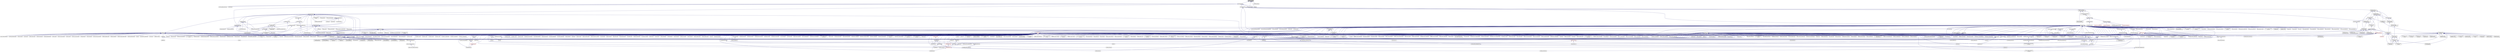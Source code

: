 digraph "coroutine_self.hpp"
{
  edge [fontname="Helvetica",fontsize="10",labelfontname="Helvetica",labelfontsize="10"];
  node [fontname="Helvetica",fontsize="10",shape=record];
  Node78 [label="coroutine_self.hpp",height=0.2,width=0.4,color="black", fillcolor="grey75", style="filled", fontcolor="black"];
  Node78 -> Node79 [dir="back",color="midnightblue",fontsize="10",style="solid",fontname="Helvetica"];
  Node79 [label="coroutine.hpp",height=0.2,width=0.4,color="black", fillcolor="white", style="filled",URL="$de/de0/coroutine_8hpp.html"];
  Node79 -> Node80 [dir="back",color="midnightblue",fontsize="10",style="solid",fontname="Helvetica"];
  Node80 [label="locking_hook.hpp",height=0.2,width=0.4,color="black", fillcolor="white", style="filled",URL="$d3/dff/locking__hook_8hpp.html"];
  Node80 -> Node81 [dir="back",color="midnightblue",fontsize="10",style="solid",fontname="Helvetica"];
  Node81 [label="simple_central_tuplespace.hpp",height=0.2,width=0.4,color="black", fillcolor="white", style="filled",URL="$db/d69/server_2simple__central__tuplespace_8hpp.html"];
  Node81 -> Node82 [dir="back",color="midnightblue",fontsize="10",style="solid",fontname="Helvetica"];
  Node82 [label="simple_central_tuplespace.cpp",height=0.2,width=0.4,color="black", fillcolor="white", style="filled",URL="$d3/dec/simple__central__tuplespace_8cpp.html"];
  Node81 -> Node83 [dir="back",color="midnightblue",fontsize="10",style="solid",fontname="Helvetica"];
  Node83 [label="simple_central_tuplespace.hpp",height=0.2,width=0.4,color="black", fillcolor="white", style="filled",URL="$d0/d4b/stubs_2simple__central__tuplespace_8hpp.html"];
  Node83 -> Node84 [dir="back",color="midnightblue",fontsize="10",style="solid",fontname="Helvetica"];
  Node84 [label="simple_central_tuplespace.hpp",height=0.2,width=0.4,color="black", fillcolor="white", style="filled",URL="$d5/ddd/simple__central__tuplespace_8hpp.html"];
  Node84 -> Node85 [dir="back",color="midnightblue",fontsize="10",style="solid",fontname="Helvetica"];
  Node85 [label="simple_central_tuplespace\l_client.cpp",height=0.2,width=0.4,color="black", fillcolor="white", style="filled",URL="$d1/d7b/simple__central__tuplespace__client_8cpp.html"];
  Node80 -> Node86 [dir="back",color="midnightblue",fontsize="10",style="solid",fontname="Helvetica"];
  Node86 [label="tuples_warehouse.hpp",height=0.2,width=0.4,color="black", fillcolor="white", style="filled",URL="$da/de6/tuples__warehouse_8hpp.html"];
  Node86 -> Node81 [dir="back",color="midnightblue",fontsize="10",style="solid",fontname="Helvetica"];
  Node80 -> Node87 [dir="back",color="midnightblue",fontsize="10",style="solid",fontname="Helvetica"];
  Node87 [label="partitioned_vector\l_component_decl.hpp",height=0.2,width=0.4,color="black", fillcolor="white", style="filled",URL="$dd/d10/partitioned__vector__component__decl_8hpp.html"];
  Node87 -> Node88 [dir="back",color="midnightblue",fontsize="10",style="solid",fontname="Helvetica"];
  Node88 [label="view_element.hpp",height=0.2,width=0.4,color="black", fillcolor="white", style="filled",URL="$de/d49/view__element_8hpp.html"];
  Node88 -> Node89 [dir="back",color="midnightblue",fontsize="10",style="solid",fontname="Helvetica"];
  Node89 [label="partitioned_vector\l_local_view_iterator.hpp",height=0.2,width=0.4,color="black", fillcolor="white", style="filled",URL="$d2/dd5/partitioned__vector__local__view__iterator_8hpp.html"];
  Node89 -> Node90 [dir="back",color="midnightblue",fontsize="10",style="solid",fontname="Helvetica"];
  Node90 [label="partitioned_vector\l_local_view.hpp",height=0.2,width=0.4,color="black", fillcolor="white", style="filled",URL="$d3/de6/partitioned__vector__local__view_8hpp.html"];
  Node90 -> Node91 [dir="back",color="midnightblue",fontsize="10",style="solid",fontname="Helvetica"];
  Node91 [label="partitioned_vector\l_view.hpp",height=0.2,width=0.4,color="black", fillcolor="white", style="filled",URL="$d9/db2/include_2partitioned__vector__view_8hpp.html"];
  Node91 -> Node92 [dir="back",color="midnightblue",fontsize="10",style="solid",fontname="Helvetica"];
  Node92 [label="partitioned_vector\l_subview.cpp",height=0.2,width=0.4,color="black", fillcolor="white", style="filled",URL="$dc/d09/partitioned__vector__subview_8cpp.html"];
  Node91 -> Node93 [dir="back",color="midnightblue",fontsize="10",style="solid",fontname="Helvetica"];
  Node93 [label="partitioned_vector\l_view.cpp",height=0.2,width=0.4,color="black", fillcolor="white", style="filled",URL="$d9/dcf/partitioned__vector__view_8cpp.html"];
  Node91 -> Node94 [dir="back",color="midnightblue",fontsize="10",style="solid",fontname="Helvetica"];
  Node94 [label="partitioned_vector\l_view_iterator.cpp",height=0.2,width=0.4,color="black", fillcolor="white", style="filled",URL="$d6/d94/partitioned__vector__view__iterator_8cpp.html"];
  Node90 -> Node92 [dir="back",color="midnightblue",fontsize="10",style="solid",fontname="Helvetica"];
  Node90 -> Node93 [dir="back",color="midnightblue",fontsize="10",style="solid",fontname="Helvetica"];
  Node88 -> Node95 [dir="back",color="midnightblue",fontsize="10",style="solid",fontname="Helvetica"];
  Node95 [label="partitioned_vector\l_view_iterator.hpp",height=0.2,width=0.4,color="black", fillcolor="white", style="filled",URL="$df/d4b/partitioned__vector__view__iterator_8hpp.html"];
  Node95 -> Node96 [dir="back",color="midnightblue",fontsize="10",style="solid",fontname="Helvetica"];
  Node96 [label="partitioned_vector\l_view.hpp",height=0.2,width=0.4,color="black", fillcolor="white", style="filled",URL="$da/dc2/components_2containers_2partitioned__vector_2partitioned__vector__view_8hpp.html"];
  Node96 -> Node97 [dir="back",color="midnightblue",fontsize="10",style="solid",fontname="Helvetica"];
  Node97 [label="coarray.hpp",height=0.2,width=0.4,color="red", fillcolor="white", style="filled",URL="$d0/da7/coarray_8hpp.html"];
  Node96 -> Node90 [dir="back",color="midnightblue",fontsize="10",style="solid",fontname="Helvetica"];
  Node96 -> Node91 [dir="back",color="midnightblue",fontsize="10",style="solid",fontname="Helvetica"];
  Node96 -> Node92 [dir="back",color="midnightblue",fontsize="10",style="solid",fontname="Helvetica"];
  Node96 -> Node93 [dir="back",color="midnightblue",fontsize="10",style="solid",fontname="Helvetica"];
  Node87 -> Node100 [dir="back",color="midnightblue",fontsize="10",style="solid",fontname="Helvetica"];
  Node100 [label="partitioned_vector\l_component.hpp",height=0.2,width=0.4,color="black", fillcolor="white", style="filled",URL="$d6/d38/partitioned__vector__component_8hpp.html"];
  Node100 -> Node101 [dir="back",color="midnightblue",fontsize="10",style="solid",fontname="Helvetica"];
  Node101 [label="partitioned_vector\l_component.cpp",height=0.2,width=0.4,color="black", fillcolor="white", style="filled",URL="$dc/db9/partitioned__vector__component_8cpp.html"];
  Node100 -> Node102 [dir="back",color="midnightblue",fontsize="10",style="solid",fontname="Helvetica"];
  Node102 [label="partitioned_vector\l_component_double.cpp",height=0.2,width=0.4,color="black", fillcolor="white", style="filled",URL="$d7/d93/partitioned__vector__component__double_8cpp.html"];
  Node100 -> Node103 [dir="back",color="midnightblue",fontsize="10",style="solid",fontname="Helvetica"];
  Node103 [label="partitioned_vector\l_component_int.cpp",height=0.2,width=0.4,color="black", fillcolor="white", style="filled",URL="$d6/d01/partitioned__vector__component__int_8cpp.html"];
  Node100 -> Node104 [dir="back",color="midnightblue",fontsize="10",style="solid",fontname="Helvetica"];
  Node104 [label="partitioned_vector\l_component_std_string.cpp",height=0.2,width=0.4,color="black", fillcolor="white", style="filled",URL="$d8/df2/partitioned__vector__component__std__string_8cpp.html"];
  Node87 -> Node105 [dir="back",color="midnightblue",fontsize="10",style="solid",fontname="Helvetica"];
  Node105 [label="partitioned_vector\l_decl.hpp",height=0.2,width=0.4,color="black", fillcolor="white", style="filled",URL="$d2/d77/partitioned__vector__decl_8hpp.html"];
  Node105 -> Node106 [dir="back",color="midnightblue",fontsize="10",style="solid",fontname="Helvetica"];
  Node106 [label="partitioned_vector.hpp",height=0.2,width=0.4,color="black", fillcolor="white", style="filled",URL="$dc/d76/components_2containers_2partitioned__vector_2partitioned__vector_8hpp.html"];
  Node106 -> Node97 [dir="back",color="midnightblue",fontsize="10",style="solid",fontname="Helvetica"];
  Node106 -> Node96 [dir="back",color="midnightblue",fontsize="10",style="solid",fontname="Helvetica"];
  Node106 -> Node107 [dir="back",color="midnightblue",fontsize="10",style="solid",fontname="Helvetica"];
  Node107 [label="partitioned_vector.hpp",height=0.2,width=0.4,color="red", fillcolor="white", style="filled",URL="$d5/d83/include_2partitioned__vector_8hpp.html"];
  Node107 -> Node108 [dir="back",color="midnightblue",fontsize="10",style="solid",fontname="Helvetica"];
  Node108 [label="partitioned_vector\l_spmd_foreach.cpp",height=0.2,width=0.4,color="black", fillcolor="white", style="filled",URL="$db/d7c/partitioned__vector__spmd__foreach_8cpp.html"];
  Node107 -> Node109 [dir="back",color="midnightblue",fontsize="10",style="solid",fontname="Helvetica"];
  Node109 [label="transpose_serial_vector.cpp",height=0.2,width=0.4,color="black", fillcolor="white", style="filled",URL="$d4/d04/transpose__serial__vector_8cpp.html"];
  Node107 -> Node110 [dir="back",color="midnightblue",fontsize="10",style="solid",fontname="Helvetica"];
  Node110 [label="minmax_element_performance.cpp",height=0.2,width=0.4,color="black", fillcolor="white", style="filled",URL="$d9/d93/minmax__element__performance_8cpp.html"];
  Node107 -> Node111 [dir="back",color="midnightblue",fontsize="10",style="solid",fontname="Helvetica"];
  Node111 [label="partitioned_vector\l_2201.cpp",height=0.2,width=0.4,color="black", fillcolor="white", style="filled",URL="$dc/d39/partitioned__vector__2201_8cpp.html"];
  Node106 -> Node101 [dir="back",color="midnightblue",fontsize="10",style="solid",fontname="Helvetica"];
  Node106 -> Node102 [dir="back",color="midnightblue",fontsize="10",style="solid",fontname="Helvetica"];
  Node106 -> Node103 [dir="back",color="midnightblue",fontsize="10",style="solid",fontname="Helvetica"];
  Node106 -> Node104 [dir="back",color="midnightblue",fontsize="10",style="solid",fontname="Helvetica"];
  Node105 -> Node118 [dir="back",color="midnightblue",fontsize="10",style="solid",fontname="Helvetica"];
  Node118 [label="partitioned_vector\l_component_impl.hpp",height=0.2,width=0.4,color="black", fillcolor="white", style="filled",URL="$d1/d79/partitioned__vector__component__impl_8hpp.html"];
  Node118 -> Node100 [dir="back",color="midnightblue",fontsize="10",style="solid",fontname="Helvetica"];
  Node118 -> Node119 [dir="back",color="midnightblue",fontsize="10",style="solid",fontname="Helvetica"];
  Node119 [label="partitioned_vector\l_impl.hpp",height=0.2,width=0.4,color="black", fillcolor="white", style="filled",URL="$d0/db1/partitioned__vector__impl_8hpp.html"];
  Node119 -> Node106 [dir="back",color="midnightblue",fontsize="10",style="solid",fontname="Helvetica"];
  Node105 -> Node119 [dir="back",color="midnightblue",fontsize="10",style="solid",fontname="Helvetica"];
  Node105 -> Node120 [dir="back",color="midnightblue",fontsize="10",style="solid",fontname="Helvetica"];
  Node120 [label="partitioned_vector\l_predef.hpp",height=0.2,width=0.4,color="black", fillcolor="white", style="filled",URL="$d4/dc4/components_2containers_2partitioned__vector_2partitioned__vector__predef_8hpp.html"];
  Node120 -> Node121 [dir="back",color="midnightblue",fontsize="10",style="solid",fontname="Helvetica"];
  Node121 [label="partitioned_vector\l_predef.hpp",height=0.2,width=0.4,color="black", fillcolor="white", style="filled",URL="$db/dea/include_2partitioned__vector__predef_8hpp.html"];
  Node121 -> Node122 [dir="back",color="midnightblue",fontsize="10",style="solid",fontname="Helvetica"];
  Node122 [label="partitioned_vector\l_foreach.cpp",height=0.2,width=0.4,color="black", fillcolor="white", style="filled",URL="$df/d5f/partitioned__vector__foreach_8cpp.html"];
  Node121 -> Node92 [dir="back",color="midnightblue",fontsize="10",style="solid",fontname="Helvetica"];
  Node121 -> Node93 [dir="back",color="midnightblue",fontsize="10",style="solid",fontname="Helvetica"];
  Node121 -> Node94 [dir="back",color="midnightblue",fontsize="10",style="solid",fontname="Helvetica"];
  Node121 -> Node123 [dir="back",color="midnightblue",fontsize="10",style="solid",fontname="Helvetica"];
  Node123 [label="partitioned_vector\l_copy.cpp",height=0.2,width=0.4,color="black", fillcolor="white", style="filled",URL="$d9/d91/partitioned__vector__copy_8cpp.html"];
  Node121 -> Node113 [dir="back",color="midnightblue",fontsize="10",style="solid",fontname="Helvetica"];
  Node113 [label="partitioned_vector\l_exclusive_scan.cpp",height=0.2,width=0.4,color="black", fillcolor="white", style="filled",URL="$d2/dda/partitioned__vector__exclusive__scan_8cpp.html"];
  Node121 -> Node124 [dir="back",color="midnightblue",fontsize="10",style="solid",fontname="Helvetica"];
  Node124 [label="partitioned_vector\l_fill.cpp",height=0.2,width=0.4,color="black", fillcolor="white", style="filled",URL="$de/d66/partitioned__vector__fill_8cpp.html"];
  Node121 -> Node125 [dir="back",color="midnightblue",fontsize="10",style="solid",fontname="Helvetica"];
  Node125 [label="partitioned_vector\l_for_each.cpp",height=0.2,width=0.4,color="black", fillcolor="white", style="filled",URL="$de/dc8/partitioned__vector__for__each_8cpp.html"];
  Node121 -> Node126 [dir="back",color="midnightblue",fontsize="10",style="solid",fontname="Helvetica"];
  Node126 [label="partitioned_vector\l_handle_values.cpp",height=0.2,width=0.4,color="black", fillcolor="white", style="filled",URL="$dc/dcb/partitioned__vector__handle__values_8cpp.html"];
  Node121 -> Node114 [dir="back",color="midnightblue",fontsize="10",style="solid",fontname="Helvetica"];
  Node114 [label="partitioned_vector\l_inclusive_scan.cpp",height=0.2,width=0.4,color="black", fillcolor="white", style="filled",URL="$d0/dd9/partitioned__vector__inclusive__scan_8cpp.html"];
  Node121 -> Node127 [dir="back",color="midnightblue",fontsize="10",style="solid",fontname="Helvetica"];
  Node127 [label="partitioned_vector\l_iter.cpp",height=0.2,width=0.4,color="black", fillcolor="white", style="filled",URL="$dc/ddf/partitioned__vector__iter_8cpp.html"];
  Node121 -> Node128 [dir="back",color="midnightblue",fontsize="10",style="solid",fontname="Helvetica"];
  Node128 [label="partitioned_vector\l_move.cpp",height=0.2,width=0.4,color="black", fillcolor="white", style="filled",URL="$d8/d25/partitioned__vector__move_8cpp.html"];
  Node121 -> Node129 [dir="back",color="midnightblue",fontsize="10",style="solid",fontname="Helvetica"];
  Node129 [label="partitioned_vector\l_reduce.cpp",height=0.2,width=0.4,color="black", fillcolor="white", style="filled",URL="$d0/d35/partitioned__vector__reduce_8cpp.html"];
  Node121 -> Node130 [dir="back",color="midnightblue",fontsize="10",style="solid",fontname="Helvetica"];
  Node130 [label="partitioned_vector\l_transform.cpp",height=0.2,width=0.4,color="black", fillcolor="white", style="filled",URL="$d5/dda/partitioned__vector__transform_8cpp.html"];
  Node121 -> Node131 [dir="back",color="midnightblue",fontsize="10",style="solid",fontname="Helvetica"];
  Node131 [label="partitioned_vector\l_transform_binary.cpp",height=0.2,width=0.4,color="black", fillcolor="white", style="filled",URL="$d8/d95/partitioned__vector__transform__binary_8cpp.html"];
  Node121 -> Node132 [dir="back",color="midnightblue",fontsize="10",style="solid",fontname="Helvetica"];
  Node132 [label="partitioned_vector\l_transform_reduce.cpp",height=0.2,width=0.4,color="black", fillcolor="white", style="filled",URL="$d7/dab/partitioned__vector__transform__reduce_8cpp.html"];
  Node121 -> Node133 [dir="back",color="midnightblue",fontsize="10",style="solid",fontname="Helvetica"];
  Node133 [label="partitioned_vector\l_transform_scan.cpp",height=0.2,width=0.4,color="black", fillcolor="white", style="filled",URL="$d5/d12/partitioned__vector__transform__scan_8cpp.html"];
  Node105 -> Node134 [dir="back",color="midnightblue",fontsize="10",style="solid",fontname="Helvetica"];
  Node134 [label="partitioned_vector.hpp",height=0.2,width=0.4,color="black", fillcolor="white", style="filled",URL="$de/d3e/runtime_2serialization_2partitioned__vector_8hpp.html"];
  Node134 -> Node135 [dir="back",color="midnightblue",fontsize="10",style="solid",fontname="Helvetica"];
  Node135 [label="serialization.hpp",height=0.2,width=0.4,color="red", fillcolor="white", style="filled",URL="$d8/d21/serialization_8hpp.html"];
  Node135 -> Node136 [dir="back",color="midnightblue",fontsize="10",style="solid",fontname="Helvetica"];
  Node136 [label="template_function_accumulator.cpp",height=0.2,width=0.4,color="black", fillcolor="white", style="filled",URL="$d5/d02/template__function__accumulator_8cpp.html"];
  Node135 -> Node137 [dir="back",color="midnightblue",fontsize="10",style="solid",fontname="Helvetica"];
  Node137 [label="cancelable_action.cpp",height=0.2,width=0.4,color="black", fillcolor="white", style="filled",URL="$d5/d0c/cancelable__action_8cpp.html"];
  Node135 -> Node138 [dir="back",color="midnightblue",fontsize="10",style="solid",fontname="Helvetica"];
  Node138 [label="hello_world_component.hpp",height=0.2,width=0.4,color="black", fillcolor="white", style="filled",URL="$df/df0/hello__world__component_8hpp.html"];
  Node138 -> Node139 [dir="back",color="midnightblue",fontsize="10",style="solid",fontname="Helvetica"];
  Node139 [label="hello_world_client.cpp",height=0.2,width=0.4,color="black", fillcolor="white", style="filled",URL="$d5/da6/hello__world__client_8cpp.html"];
  Node138 -> Node140 [dir="back",color="midnightblue",fontsize="10",style="solid",fontname="Helvetica"];
  Node140 [label="hello_world_component.cpp",height=0.2,width=0.4,color="black", fillcolor="white", style="filled",URL="$d8/daa/hello__world__component_8cpp.html"];
  Node135 -> Node150 [dir="back",color="midnightblue",fontsize="10",style="solid",fontname="Helvetica"];
  Node150 [label="pingpong.cpp",height=0.2,width=0.4,color="black", fillcolor="white", style="filled",URL="$dd/d4d/pingpong_8cpp.html"];
  Node135 -> Node151 [dir="back",color="midnightblue",fontsize="10",style="solid",fontname="Helvetica"];
  Node151 [label="sierpinski.cpp",height=0.2,width=0.4,color="black", fillcolor="white", style="filled",URL="$d3/d7e/sierpinski_8cpp.html"];
  Node135 -> Node154 [dir="back",color="midnightblue",fontsize="10",style="solid",fontname="Helvetica"];
  Node154 [label="transpose_block_numa.cpp",height=0.2,width=0.4,color="black", fillcolor="white", style="filled",URL="$dd/d3b/transpose__block__numa_8cpp.html"];
  Node135 -> Node155 [dir="back",color="midnightblue",fontsize="10",style="solid",fontname="Helvetica"];
  Node155 [label="osu_bcast.cpp",height=0.2,width=0.4,color="black", fillcolor="white", style="filled",URL="$d3/dca/osu__bcast_8cpp.html"];
  Node135 -> Node156 [dir="back",color="midnightblue",fontsize="10",style="solid",fontname="Helvetica"];
  Node156 [label="osu_bibw.cpp",height=0.2,width=0.4,color="black", fillcolor="white", style="filled",URL="$d2/d04/osu__bibw_8cpp.html"];
  Node135 -> Node157 [dir="back",color="midnightblue",fontsize="10",style="solid",fontname="Helvetica"];
  Node157 [label="osu_bw.cpp",height=0.2,width=0.4,color="black", fillcolor="white", style="filled",URL="$d4/d20/osu__bw_8cpp.html"];
  Node135 -> Node158 [dir="back",color="midnightblue",fontsize="10",style="solid",fontname="Helvetica"];
  Node158 [label="osu_latency.cpp",height=0.2,width=0.4,color="black", fillcolor="white", style="filled",URL="$df/d58/osu__latency_8cpp.html"];
  Node135 -> Node159 [dir="back",color="midnightblue",fontsize="10",style="solid",fontname="Helvetica"];
  Node159 [label="osu_multi_lat.cpp",height=0.2,width=0.4,color="black", fillcolor="white", style="filled",URL="$d7/d91/osu__multi__lat_8cpp.html"];
  Node135 -> Node160 [dir="back",color="midnightblue",fontsize="10",style="solid",fontname="Helvetica"];
  Node160 [label="pingpong_performance.cpp",height=0.2,width=0.4,color="black", fillcolor="white", style="filled",URL="$de/d03/pingpong__performance_8cpp.html"];
  Node135 -> Node161 [dir="back",color="midnightblue",fontsize="10",style="solid",fontname="Helvetica"];
  Node161 [label="action_move_semantics.cpp",height=0.2,width=0.4,color="black", fillcolor="white", style="filled",URL="$d4/db3/action__move__semantics_8cpp.html"];
  Node135 -> Node162 [dir="back",color="midnightblue",fontsize="10",style="solid",fontname="Helvetica"];
  Node162 [label="movable_objects.cpp",height=0.2,width=0.4,color="black", fillcolor="white", style="filled",URL="$d8/d65/movable__objects_8cpp.html"];
  Node135 -> Node163 [dir="back",color="midnightblue",fontsize="10",style="solid",fontname="Helvetica"];
  Node163 [label="duplicate_id_registration\l_1596.cpp",height=0.2,width=0.4,color="black", fillcolor="white", style="filled",URL="$db/d8d/duplicate__id__registration__1596_8cpp.html"];
  Node135 -> Node165 [dir="back",color="midnightblue",fontsize="10",style="solid",fontname="Helvetica"];
  Node165 [label="managed_refcnt_checker.cpp",height=0.2,width=0.4,color="black", fillcolor="white", style="filled",URL="$d3/d8d/managed__refcnt__checker_8cpp.html"];
  Node135 -> Node166 [dir="back",color="midnightblue",fontsize="10",style="solid",fontname="Helvetica"];
  Node166 [label="simple_mobile_object.cpp",height=0.2,width=0.4,color="black", fillcolor="white", style="filled",URL="$d2/da7/simple__mobile__object_8cpp.html"];
  Node135 -> Node167 [dir="back",color="midnightblue",fontsize="10",style="solid",fontname="Helvetica"];
  Node167 [label="simple_refcnt_checker.cpp",height=0.2,width=0.4,color="black", fillcolor="white", style="filled",URL="$df/d16/simple__refcnt__checker_8cpp.html"];
  Node135 -> Node168 [dir="back",color="midnightblue",fontsize="10",style="solid",fontname="Helvetica"];
  Node168 [label="copy_component.cpp",height=0.2,width=0.4,color="black", fillcolor="white", style="filled",URL="$d5/d8d/copy__component_8cpp.html"];
  Node135 -> Node169 [dir="back",color="midnightblue",fontsize="10",style="solid",fontname="Helvetica"];
  Node169 [label="get_gid.cpp",height=0.2,width=0.4,color="black", fillcolor="white", style="filled",URL="$dc/dc1/get__gid_8cpp.html"];
  Node135 -> Node170 [dir="back",color="midnightblue",fontsize="10",style="solid",fontname="Helvetica"];
  Node170 [label="migrate_component.cpp",height=0.2,width=0.4,color="black", fillcolor="white", style="filled",URL="$dc/d78/migrate__component_8cpp.html"];
  Node135 -> Node171 [dir="back",color="midnightblue",fontsize="10",style="solid",fontname="Helvetica"];
  Node171 [label="migrate_component_to\l_storage.cpp",height=0.2,width=0.4,color="black", fillcolor="white", style="filled",URL="$dd/d02/migrate__component__to__storage_8cpp.html"];
  Node87 -> Node120 [dir="back",color="midnightblue",fontsize="10",style="solid",fontname="Helvetica"];
  Node87 -> Node172 [dir="back",color="midnightblue",fontsize="10",style="solid",fontname="Helvetica"];
  Node172 [label="partitioned_vector\l_segmented_iterator.hpp",height=0.2,width=0.4,color="black", fillcolor="white", style="filled",URL="$dc/dea/partitioned__vector__segmented__iterator_8hpp.html"];
  Node172 -> Node88 [dir="back",color="midnightblue",fontsize="10",style="solid",fontname="Helvetica"];
  Node172 -> Node105 [dir="back",color="midnightblue",fontsize="10",style="solid",fontname="Helvetica"];
  Node172 -> Node119 [dir="back",color="midnightblue",fontsize="10",style="solid",fontname="Helvetica"];
  Node172 -> Node96 [dir="back",color="midnightblue",fontsize="10",style="solid",fontname="Helvetica"];
  Node172 -> Node95 [dir="back",color="midnightblue",fontsize="10",style="solid",fontname="Helvetica"];
  Node80 -> Node118 [dir="back",color="midnightblue",fontsize="10",style="solid",fontname="Helvetica"];
  Node80 -> Node173 [dir="back",color="midnightblue",fontsize="10",style="solid",fontname="Helvetica"];
  Node173 [label="partition_unordered\l_map_component.hpp",height=0.2,width=0.4,color="black", fillcolor="white", style="filled",URL="$d8/df3/partition__unordered__map__component_8hpp.html"];
  Node173 -> Node174 [dir="back",color="midnightblue",fontsize="10",style="solid",fontname="Helvetica"];
  Node174 [label="unordered_map.hpp",height=0.2,width=0.4,color="black", fillcolor="white", style="filled",URL="$d9/ddf/hpx_2components_2containers_2unordered_2unordered__map_8hpp.html"];
  Node174 -> Node175 [dir="back",color="midnightblue",fontsize="10",style="solid",fontname="Helvetica"];
  Node175 [label="component_storage.hpp",height=0.2,width=0.4,color="black", fillcolor="white", style="filled",URL="$d6/d36/components_2component__storage_2server_2component__storage_8hpp.html"];
  Node175 -> Node176 [dir="back",color="midnightblue",fontsize="10",style="solid",fontname="Helvetica"];
  Node176 [label="component_storage.hpp",height=0.2,width=0.4,color="red", fillcolor="white", style="filled",URL="$d0/dd6/components_2component__storage_2component__storage_8hpp.html"];
  Node175 -> Node180 [dir="back",color="midnightblue",fontsize="10",style="solid",fontname="Helvetica"];
  Node180 [label="migrate_from_storage.hpp",height=0.2,width=0.4,color="red", fillcolor="white", style="filled",URL="$d3/d9f/server_2migrate__from__storage_8hpp.html"];
  Node175 -> Node182 [dir="back",color="midnightblue",fontsize="10",style="solid",fontname="Helvetica"];
  Node182 [label="migrate_to_storage.hpp",height=0.2,width=0.4,color="red", fillcolor="white", style="filled",URL="$d4/d4c/server_2migrate__to__storage_8hpp.html"];
  Node175 -> Node184 [dir="back",color="midnightblue",fontsize="10",style="solid",fontname="Helvetica"];
  Node184 [label="component_storage_server.cpp",height=0.2,width=0.4,color="black", fillcolor="white", style="filled",URL="$d4/dcb/component__storage__server_8cpp.html"];
  Node174 -> Node185 [dir="back",color="midnightblue",fontsize="10",style="solid",fontname="Helvetica"];
  Node185 [label="unordered_map.hpp",height=0.2,width=0.4,color="black", fillcolor="white", style="filled",URL="$d6/d06/hpx_2include_2unordered__map_8hpp.html"];
  Node185 -> Node186 [dir="back",color="midnightblue",fontsize="10",style="solid",fontname="Helvetica"];
  Node186 [label="unordered_map.cpp",height=0.2,width=0.4,color="black", fillcolor="white", style="filled",URL="$d1/d75/unordered__map_8cpp.html"];
  Node174 -> Node187 [dir="back",color="midnightblue",fontsize="10",style="solid",fontname="Helvetica"];
  Node187 [label="partition_unordered\l_map_component.cpp",height=0.2,width=0.4,color="black", fillcolor="white", style="filled",URL="$d5/d34/partition__unordered__map__component_8cpp.html"];
  Node173 -> Node188 [dir="back",color="midnightblue",fontsize="10",style="solid",fontname="Helvetica"];
  Node188 [label="unordered_map_segmented\l_iterator.hpp",height=0.2,width=0.4,color="black", fillcolor="white", style="filled",URL="$dc/dfd/unordered__map__segmented__iterator_8hpp.html"];
  Node188 -> Node174 [dir="back",color="midnightblue",fontsize="10",style="solid",fontname="Helvetica"];
  Node173 -> Node187 [dir="back",color="midnightblue",fontsize="10",style="solid",fontname="Helvetica"];
  Node80 -> Node189 [dir="back",color="midnightblue",fontsize="10",style="solid",fontname="Helvetica"];
  Node189 [label="components.hpp",height=0.2,width=0.4,color="black", fillcolor="white", style="filled",URL="$d2/d8d/components_8hpp.html"];
  Node189 -> Node190 [dir="back",color="midnightblue",fontsize="10",style="solid",fontname="Helvetica"];
  Node190 [label="accumulator.hpp",height=0.2,width=0.4,color="black", fillcolor="white", style="filled",URL="$d4/d9d/server_2accumulator_8hpp.html"];
  Node190 -> Node191 [dir="back",color="midnightblue",fontsize="10",style="solid",fontname="Helvetica"];
  Node191 [label="accumulator.cpp",height=0.2,width=0.4,color="black", fillcolor="white", style="filled",URL="$d1/d81/accumulator_8cpp.html"];
  Node190 -> Node192 [dir="back",color="midnightblue",fontsize="10",style="solid",fontname="Helvetica"];
  Node192 [label="accumulator.hpp",height=0.2,width=0.4,color="black", fillcolor="white", style="filled",URL="$d8/d5e/accumulator_8hpp.html"];
  Node192 -> Node193 [dir="back",color="midnightblue",fontsize="10",style="solid",fontname="Helvetica"];
  Node193 [label="accumulator_client.cpp",height=0.2,width=0.4,color="black", fillcolor="white", style="filled",URL="$d7/dd0/accumulator__client_8cpp.html"];
  Node189 -> Node192 [dir="back",color="midnightblue",fontsize="10",style="solid",fontname="Helvetica"];
  Node189 -> Node194 [dir="back",color="midnightblue",fontsize="10",style="solid",fontname="Helvetica"];
  Node194 [label="template_accumulator.hpp",height=0.2,width=0.4,color="black", fillcolor="white", style="filled",URL="$d0/d3f/server_2template__accumulator_8hpp.html"];
  Node194 -> Node195 [dir="back",color="midnightblue",fontsize="10",style="solid",fontname="Helvetica"];
  Node195 [label="template_accumulator.hpp",height=0.2,width=0.4,color="black", fillcolor="white", style="filled",URL="$dd/da9/template__accumulator_8hpp.html"];
  Node195 -> Node196 [dir="back",color="midnightblue",fontsize="10",style="solid",fontname="Helvetica"];
  Node196 [label="template_accumulator\l_client.cpp",height=0.2,width=0.4,color="black", fillcolor="white", style="filled",URL="$df/d93/template__accumulator__client_8cpp.html"];
  Node189 -> Node197 [dir="back",color="midnightblue",fontsize="10",style="solid",fontname="Helvetica"];
  Node197 [label="template_function_accumulator.hpp",height=0.2,width=0.4,color="black", fillcolor="white", style="filled",URL="$d7/da6/server_2template__function__accumulator_8hpp.html"];
  Node197 -> Node136 [dir="back",color="midnightblue",fontsize="10",style="solid",fontname="Helvetica"];
  Node197 -> Node198 [dir="back",color="midnightblue",fontsize="10",style="solid",fontname="Helvetica"];
  Node198 [label="template_function_accumulator.hpp",height=0.2,width=0.4,color="black", fillcolor="white", style="filled",URL="$d3/de9/template__function__accumulator_8hpp.html"];
  Node198 -> Node199 [dir="back",color="midnightblue",fontsize="10",style="solid",fontname="Helvetica"];
  Node199 [label="template_function_accumulator\l_client.cpp",height=0.2,width=0.4,color="black", fillcolor="white", style="filled",URL="$d0/dc6/template__function__accumulator__client_8cpp.html"];
  Node189 -> Node195 [dir="back",color="midnightblue",fontsize="10",style="solid",fontname="Helvetica"];
  Node189 -> Node136 [dir="back",color="midnightblue",fontsize="10",style="solid",fontname="Helvetica"];
  Node189 -> Node198 [dir="back",color="midnightblue",fontsize="10",style="solid",fontname="Helvetica"];
  Node189 -> Node200 [dir="back",color="midnightblue",fontsize="10",style="solid",fontname="Helvetica"];
  Node200 [label="allgather_module.cpp",height=0.2,width=0.4,color="black", fillcolor="white", style="filled",URL="$df/de4/allgather__module_8cpp.html"];
  Node189 -> Node201 [dir="back",color="midnightblue",fontsize="10",style="solid",fontname="Helvetica"];
  Node201 [label="allgather.hpp",height=0.2,width=0.4,color="black", fillcolor="white", style="filled",URL="$d4/d4a/allgather_8hpp.html"];
  Node201 -> Node200 [dir="back",color="midnightblue",fontsize="10",style="solid",fontname="Helvetica"];
  Node201 -> Node202 [dir="back",color="midnightblue",fontsize="10",style="solid",fontname="Helvetica"];
  Node202 [label="allgather.cpp",height=0.2,width=0.4,color="black", fillcolor="white", style="filled",URL="$d7/d06/allgather_8cpp.html"];
  Node201 -> Node203 [dir="back",color="midnightblue",fontsize="10",style="solid",fontname="Helvetica"];
  Node203 [label="ag_client.cpp",height=0.2,width=0.4,color="black", fillcolor="white", style="filled",URL="$d4/d5d/ag__client_8cpp.html"];
  Node189 -> Node204 [dir="back",color="midnightblue",fontsize="10",style="solid",fontname="Helvetica"];
  Node204 [label="allgather_and_gate.hpp",height=0.2,width=0.4,color="black", fillcolor="white", style="filled",URL="$d9/dbb/allgather__and__gate_8hpp.html"];
  Node204 -> Node200 [dir="back",color="midnightblue",fontsize="10",style="solid",fontname="Helvetica"];
  Node204 -> Node205 [dir="back",color="midnightblue",fontsize="10",style="solid",fontname="Helvetica"];
  Node205 [label="allgather_and_gate.cpp",height=0.2,width=0.4,color="black", fillcolor="white", style="filled",URL="$d1/d56/allgather__and__gate_8cpp.html"];
  Node204 -> Node203 [dir="back",color="midnightblue",fontsize="10",style="solid",fontname="Helvetica"];
  Node189 -> Node137 [dir="back",color="midnightblue",fontsize="10",style="solid",fontname="Helvetica"];
  Node189 -> Node206 [dir="back",color="midnightblue",fontsize="10",style="solid",fontname="Helvetica"];
  Node206 [label="cancelable_action.hpp",height=0.2,width=0.4,color="black", fillcolor="white", style="filled",URL="$d5/d4d/server_2cancelable__action_8hpp.html"];
  Node206 -> Node137 [dir="back",color="midnightblue",fontsize="10",style="solid",fontname="Helvetica"];
  Node206 -> Node207 [dir="back",color="midnightblue",fontsize="10",style="solid",fontname="Helvetica"];
  Node207 [label="cancelable_action.hpp",height=0.2,width=0.4,color="black", fillcolor="white", style="filled",URL="$d0/da3/stubs_2cancelable__action_8hpp.html"];
  Node207 -> Node208 [dir="back",color="midnightblue",fontsize="10",style="solid",fontname="Helvetica"];
  Node208 [label="cancelable_action.hpp",height=0.2,width=0.4,color="black", fillcolor="white", style="filled",URL="$d6/d28/cancelable__action_8hpp.html"];
  Node208 -> Node209 [dir="back",color="midnightblue",fontsize="10",style="solid",fontname="Helvetica"];
  Node209 [label="cancelable_action_client.cpp",height=0.2,width=0.4,color="black", fillcolor="white", style="filled",URL="$d1/db8/cancelable__action__client_8cpp.html"];
  Node189 -> Node208 [dir="back",color="midnightblue",fontsize="10",style="solid",fontname="Helvetica"];
  Node189 -> Node138 [dir="back",color="midnightblue",fontsize="10",style="solid",fontname="Helvetica"];
  Node189 -> Node210 [dir="back",color="midnightblue",fontsize="10",style="solid",fontname="Helvetica"];
  Node210 [label="row.hpp",height=0.2,width=0.4,color="black", fillcolor="white", style="filled",URL="$de/d74/server_2row_8hpp.html"];
  Node210 -> Node211 [dir="back",color="midnightblue",fontsize="10",style="solid",fontname="Helvetica"];
  Node211 [label="row.hpp",height=0.2,width=0.4,color="black", fillcolor="white", style="filled",URL="$dc/d69/row_8hpp.html"];
  Node211 -> Node212 [dir="back",color="midnightblue",fontsize="10",style="solid",fontname="Helvetica"];
  Node212 [label="grid.hpp",height=0.2,width=0.4,color="black", fillcolor="white", style="filled",URL="$dc/d8a/grid_8hpp.html"];
  Node212 -> Node213 [dir="back",color="midnightblue",fontsize="10",style="solid",fontname="Helvetica"];
  Node213 [label="jacobi.cpp",height=0.2,width=0.4,color="black", fillcolor="white", style="filled",URL="$d2/d27/jacobi_8cpp.html"];
  Node212 -> Node214 [dir="back",color="midnightblue",fontsize="10",style="solid",fontname="Helvetica"];
  Node214 [label="solver.hpp",height=0.2,width=0.4,color="black", fillcolor="white", style="filled",URL="$db/d9a/server_2solver_8hpp.html"];
  Node214 -> Node215 [dir="back",color="midnightblue",fontsize="10",style="solid",fontname="Helvetica"];
  Node215 [label="solver.hpp",height=0.2,width=0.4,color="black", fillcolor="white", style="filled",URL="$d2/d1c/solver_8hpp.html"];
  Node215 -> Node213 [dir="back",color="midnightblue",fontsize="10",style="solid",fontname="Helvetica"];
  Node214 -> Node216 [dir="back",color="midnightblue",fontsize="10",style="solid",fontname="Helvetica"];
  Node216 [label="solver.cpp",height=0.2,width=0.4,color="black", fillcolor="white", style="filled",URL="$d6/d94/solver_8cpp.html"];
  Node212 -> Node215 [dir="back",color="midnightblue",fontsize="10",style="solid",fontname="Helvetica"];
  Node212 -> Node217 [dir="back",color="midnightblue",fontsize="10",style="solid",fontname="Helvetica"];
  Node217 [label="grid.cpp",height=0.2,width=0.4,color="black", fillcolor="white", style="filled",URL="$d6/d1b/jacobi__component_2grid_8cpp.html"];
  Node211 -> Node218 [dir="back",color="midnightblue",fontsize="10",style="solid",fontname="Helvetica"];
  Node218 [label="stencil_iterator.hpp",height=0.2,width=0.4,color="black", fillcolor="white", style="filled",URL="$dc/d5c/server_2stencil__iterator_8hpp.html"];
  Node218 -> Node214 [dir="back",color="midnightblue",fontsize="10",style="solid",fontname="Helvetica"];
  Node218 -> Node219 [dir="back",color="midnightblue",fontsize="10",style="solid",fontname="Helvetica"];
  Node219 [label="stencil_iterator.cpp",height=0.2,width=0.4,color="black", fillcolor="white", style="filled",URL="$d6/de1/server_2stencil__iterator_8cpp.html"];
  Node218 -> Node220 [dir="back",color="midnightblue",fontsize="10",style="solid",fontname="Helvetica"];
  Node220 [label="stencil_iterator.cpp",height=0.2,width=0.4,color="black", fillcolor="white", style="filled",URL="$d7/d71/stencil__iterator_8cpp.html"];
  Node211 -> Node217 [dir="back",color="midnightblue",fontsize="10",style="solid",fontname="Helvetica"];
  Node210 -> Node221 [dir="back",color="midnightblue",fontsize="10",style="solid",fontname="Helvetica"];
  Node221 [label="row.cpp",height=0.2,width=0.4,color="black", fillcolor="white", style="filled",URL="$d3/d86/server_2row_8cpp.html"];
  Node189 -> Node218 [dir="back",color="midnightblue",fontsize="10",style="solid",fontname="Helvetica"];
  Node189 -> Node214 [dir="back",color="midnightblue",fontsize="10",style="solid",fontname="Helvetica"];
  Node189 -> Node222 [dir="back",color="midnightblue",fontsize="10",style="solid",fontname="Helvetica"];
  Node222 [label="jacobi_component.cpp",height=0.2,width=0.4,color="black", fillcolor="white", style="filled",URL="$d1/d25/jacobi__component_8cpp.html"];
  Node189 -> Node223 [dir="back",color="midnightblue",fontsize="10",style="solid",fontname="Helvetica"];
  Node223 [label="nqueen.hpp",height=0.2,width=0.4,color="black", fillcolor="white", style="filled",URL="$de/d58/server_2nqueen_8hpp.html"];
  Node223 -> Node224 [dir="back",color="midnightblue",fontsize="10",style="solid",fontname="Helvetica"];
  Node224 [label="nqueen.cpp",height=0.2,width=0.4,color="black", fillcolor="white", style="filled",URL="$db/dca/nqueen_8cpp.html"];
  Node223 -> Node225 [dir="back",color="midnightblue",fontsize="10",style="solid",fontname="Helvetica"];
  Node225 [label="nqueen.hpp",height=0.2,width=0.4,color="black", fillcolor="white", style="filled",URL="$da/dfd/stubs_2nqueen_8hpp.html"];
  Node225 -> Node226 [dir="back",color="midnightblue",fontsize="10",style="solid",fontname="Helvetica"];
  Node226 [label="nqueen.hpp",height=0.2,width=0.4,color="black", fillcolor="white", style="filled",URL="$d0/d07/nqueen_8hpp.html"];
  Node226 -> Node227 [dir="back",color="midnightblue",fontsize="10",style="solid",fontname="Helvetica"];
  Node227 [label="nqueen_client.cpp",height=0.2,width=0.4,color="black", fillcolor="white", style="filled",URL="$d3/d5e/nqueen__client_8cpp.html"];
  Node189 -> Node228 [dir="back",color="midnightblue",fontsize="10",style="solid",fontname="Helvetica"];
  Node228 [label="sine.cpp",height=0.2,width=0.4,color="black", fillcolor="white", style="filled",URL="$d3/d0d/server_2sine_8cpp.html"];
  Node189 -> Node229 [dir="back",color="midnightblue",fontsize="10",style="solid",fontname="Helvetica"];
  Node229 [label="component_ctors.cpp",height=0.2,width=0.4,color="black", fillcolor="white", style="filled",URL="$d3/d2a/component__ctors_8cpp.html"];
  Node189 -> Node230 [dir="back",color="midnightblue",fontsize="10",style="solid",fontname="Helvetica"];
  Node230 [label="component_in_executable.cpp",height=0.2,width=0.4,color="black", fillcolor="white", style="filled",URL="$d8/d4b/component__in__executable_8cpp.html"];
  Node189 -> Node231 [dir="back",color="midnightblue",fontsize="10",style="solid",fontname="Helvetica"];
  Node231 [label="component_inheritance.cpp",height=0.2,width=0.4,color="black", fillcolor="white", style="filled",URL="$d8/d55/component__inheritance_8cpp.html"];
  Node189 -> Node232 [dir="back",color="midnightblue",fontsize="10",style="solid",fontname="Helvetica"];
  Node232 [label="component_with_executor.cpp",height=0.2,width=0.4,color="black", fillcolor="white", style="filled",URL="$d4/d20/component__with__executor_8cpp.html"];
  Node189 -> Node233 [dir="back",color="midnightblue",fontsize="10",style="solid",fontname="Helvetica"];
  Node233 [label="factorial.cpp",height=0.2,width=0.4,color="black", fillcolor="white", style="filled",URL="$d9/d00/factorial_8cpp.html"];
  Node189 -> Node234 [dir="back",color="midnightblue",fontsize="10",style="solid",fontname="Helvetica"];
  Node234 [label="hello_world.cpp",height=0.2,width=0.4,color="black", fillcolor="white", style="filled",URL="$d0/d67/hello__world_8cpp.html"];
  Node189 -> Node235 [dir="back",color="midnightblue",fontsize="10",style="solid",fontname="Helvetica"];
  Node235 [label="latch_local.cpp",height=0.2,width=0.4,color="black", fillcolor="white", style="filled",URL="$dd/dd3/latch__local_8cpp.html"];
  Node189 -> Node236 [dir="back",color="midnightblue",fontsize="10",style="solid",fontname="Helvetica"];
  Node236 [label="latch_remote.cpp",height=0.2,width=0.4,color="black", fillcolor="white", style="filled",URL="$df/d59/latch__remote_8cpp.html"];
  Node189 -> Node150 [dir="back",color="midnightblue",fontsize="10",style="solid",fontname="Helvetica"];
  Node189 -> Node237 [dir="back",color="midnightblue",fontsize="10",style="solid",fontname="Helvetica"];
  Node237 [label="random_mem_access.hpp",height=0.2,width=0.4,color="black", fillcolor="white", style="filled",URL="$d0/d19/server_2random__mem__access_8hpp.html"];
  Node237 -> Node238 [dir="back",color="midnightblue",fontsize="10",style="solid",fontname="Helvetica"];
  Node238 [label="random_mem_access.cpp",height=0.2,width=0.4,color="black", fillcolor="white", style="filled",URL="$d1/d51/random__mem__access_8cpp.html"];
  Node237 -> Node239 [dir="back",color="midnightblue",fontsize="10",style="solid",fontname="Helvetica"];
  Node239 [label="random_mem_access.hpp",height=0.2,width=0.4,color="black", fillcolor="white", style="filled",URL="$d3/d32/stubs_2random__mem__access_8hpp.html"];
  Node239 -> Node240 [dir="back",color="midnightblue",fontsize="10",style="solid",fontname="Helvetica"];
  Node240 [label="random_mem_access.hpp",height=0.2,width=0.4,color="black", fillcolor="white", style="filled",URL="$db/de8/random__mem__access_8hpp.html"];
  Node240 -> Node241 [dir="back",color="midnightblue",fontsize="10",style="solid",fontname="Helvetica"];
  Node241 [label="random_mem_access_client.cpp",height=0.2,width=0.4,color="black", fillcolor="white", style="filled",URL="$df/d1b/random__mem__access__client_8cpp.html"];
  Node189 -> Node242 [dir="back",color="midnightblue",fontsize="10",style="solid",fontname="Helvetica"];
  Node242 [label="sheneos_compare.cpp",height=0.2,width=0.4,color="black", fillcolor="white", style="filled",URL="$dc/d11/sheneos__compare_8cpp.html"];
  Node189 -> Node243 [dir="back",color="midnightblue",fontsize="10",style="solid",fontname="Helvetica"];
  Node243 [label="throttle.hpp",height=0.2,width=0.4,color="black", fillcolor="white", style="filled",URL="$db/dc9/server_2throttle_8hpp.html"];
  Node243 -> Node244 [dir="back",color="midnightblue",fontsize="10",style="solid",fontname="Helvetica"];
  Node244 [label="throttle.cpp",height=0.2,width=0.4,color="black", fillcolor="white", style="filled",URL="$de/d56/server_2throttle_8cpp.html"];
  Node243 -> Node245 [dir="back",color="midnightblue",fontsize="10",style="solid",fontname="Helvetica"];
  Node245 [label="throttle.hpp",height=0.2,width=0.4,color="black", fillcolor="white", style="filled",URL="$d5/dec/stubs_2throttle_8hpp.html"];
  Node245 -> Node246 [dir="back",color="midnightblue",fontsize="10",style="solid",fontname="Helvetica"];
  Node246 [label="throttle.hpp",height=0.2,width=0.4,color="black", fillcolor="white", style="filled",URL="$d2/d2e/throttle_8hpp.html"];
  Node246 -> Node247 [dir="back",color="midnightblue",fontsize="10",style="solid",fontname="Helvetica"];
  Node247 [label="throttle.cpp",height=0.2,width=0.4,color="black", fillcolor="white", style="filled",URL="$db/d02/throttle_8cpp.html"];
  Node246 -> Node248 [dir="back",color="midnightblue",fontsize="10",style="solid",fontname="Helvetica"];
  Node248 [label="throttle_client.cpp",height=0.2,width=0.4,color="black", fillcolor="white", style="filled",URL="$d0/db7/throttle__client_8cpp.html"];
  Node189 -> Node248 [dir="back",color="midnightblue",fontsize="10",style="solid",fontname="Helvetica"];
  Node189 -> Node81 [dir="back",color="midnightblue",fontsize="10",style="solid",fontname="Helvetica"];
  Node189 -> Node86 [dir="back",color="midnightblue",fontsize="10",style="solid",fontname="Helvetica"];
  Node189 -> Node84 [dir="back",color="midnightblue",fontsize="10",style="solid",fontname="Helvetica"];
  Node189 -> Node249 [dir="back",color="midnightblue",fontsize="10",style="solid",fontname="Helvetica"];
  Node249 [label="iostreams.hpp",height=0.2,width=0.4,color="black", fillcolor="white", style="filled",URL="$de/d22/iostreams_8hpp.html"];
  Node249 -> Node202 [dir="back",color="midnightblue",fontsize="10",style="solid",fontname="Helvetica"];
  Node249 -> Node205 [dir="back",color="midnightblue",fontsize="10",style="solid",fontname="Helvetica"];
  Node249 -> Node250 [dir="back",color="midnightblue",fontsize="10",style="solid",fontname="Helvetica"];
  Node250 [label="async_io_action.cpp",height=0.2,width=0.4,color="black", fillcolor="white", style="filled",URL="$d3/df5/async__io__action_8cpp.html"];
  Node249 -> Node251 [dir="back",color="midnightblue",fontsize="10",style="solid",fontname="Helvetica"];
  Node251 [label="async_io_external.cpp",height=0.2,width=0.4,color="black", fillcolor="white", style="filled",URL="$da/d9a/async__io__external_8cpp.html"];
  Node249 -> Node252 [dir="back",color="midnightblue",fontsize="10",style="solid",fontname="Helvetica"];
  Node252 [label="async_io_low_level.cpp",height=0.2,width=0.4,color="black", fillcolor="white", style="filled",URL="$dc/d10/async__io__low__level_8cpp.html"];
  Node249 -> Node253 [dir="back",color="midnightblue",fontsize="10",style="solid",fontname="Helvetica"];
  Node253 [label="async_io_simple.cpp",height=0.2,width=0.4,color="black", fillcolor="white", style="filled",URL="$da/db7/async__io__simple_8cpp.html"];
  Node249 -> Node254 [dir="back",color="midnightblue",fontsize="10",style="solid",fontname="Helvetica"];
  Node254 [label="os_thread_num.cpp",height=0.2,width=0.4,color="black", fillcolor="white", style="filled",URL="$d2/dfb/os__thread__num_8cpp.html"];
  Node249 -> Node255 [dir="back",color="midnightblue",fontsize="10",style="solid",fontname="Helvetica"];
  Node255 [label="rnd_future_reduce.cpp",height=0.2,width=0.4,color="black", fillcolor="white", style="filled",URL="$d1/db5/rnd__future__reduce_8cpp.html"];
  Node249 -> Node256 [dir="back",color="midnightblue",fontsize="10",style="solid",fontname="Helvetica"];
  Node256 [label="heartbeat_console.cpp",height=0.2,width=0.4,color="black", fillcolor="white", style="filled",URL="$da/de8/heartbeat__console_8cpp.html"];
  Node249 -> Node140 [dir="back",color="midnightblue",fontsize="10",style="solid",fontname="Helvetica"];
  Node249 -> Node213 [dir="back",color="midnightblue",fontsize="10",style="solid",fontname="Helvetica"];
  Node249 -> Node218 [dir="back",color="midnightblue",fontsize="10",style="solid",fontname="Helvetica"];
  Node249 -> Node217 [dir="back",color="midnightblue",fontsize="10",style="solid",fontname="Helvetica"];
  Node249 -> Node257 [dir="back",color="midnightblue",fontsize="10",style="solid",fontname="Helvetica"];
  Node257 [label="access_counter_set.cpp",height=0.2,width=0.4,color="black", fillcolor="white", style="filled",URL="$dc/d52/access__counter__set_8cpp.html"];
  Node249 -> Node258 [dir="back",color="midnightblue",fontsize="10",style="solid",fontname="Helvetica"];
  Node258 [label="1d_wave_equation.cpp",height=0.2,width=0.4,color="black", fillcolor="white", style="filled",URL="$da/dab/1d__wave__equation_8cpp.html"];
  Node249 -> Node259 [dir="back",color="midnightblue",fontsize="10",style="solid",fontname="Helvetica"];
  Node259 [label="allow_unknown_options.cpp",height=0.2,width=0.4,color="black", fillcolor="white", style="filled",URL="$d9/dc9/allow__unknown__options_8cpp.html"];
  Node249 -> Node260 [dir="back",color="midnightblue",fontsize="10",style="solid",fontname="Helvetica"];
  Node260 [label="command_line_handling.cpp",height=0.2,width=0.4,color="black", fillcolor="white", style="filled",URL="$d4/d05/examples_2quickstart_2command__line__handling_8cpp.html"];
  Node249 -> Node229 [dir="back",color="midnightblue",fontsize="10",style="solid",fontname="Helvetica"];
  Node249 -> Node230 [dir="back",color="midnightblue",fontsize="10",style="solid",fontname="Helvetica"];
  Node249 -> Node231 [dir="back",color="midnightblue",fontsize="10",style="solid",fontname="Helvetica"];
  Node249 -> Node232 [dir="back",color="midnightblue",fontsize="10",style="solid",fontname="Helvetica"];
  Node249 -> Node261 [dir="back",color="midnightblue",fontsize="10",style="solid",fontname="Helvetica"];
  Node261 [label="customize_async.cpp",height=0.2,width=0.4,color="black", fillcolor="white", style="filled",URL="$d0/d82/customize__async_8cpp.html"];
  Node249 -> Node262 [dir="back",color="midnightblue",fontsize="10",style="solid",fontname="Helvetica"];
  Node262 [label="enumerate_threads.cpp",height=0.2,width=0.4,color="black", fillcolor="white", style="filled",URL="$d3/dd4/enumerate__threads_8cpp.html"];
  Node249 -> Node263 [dir="back",color="midnightblue",fontsize="10",style="solid",fontname="Helvetica"];
  Node263 [label="error_handling.cpp",height=0.2,width=0.4,color="black", fillcolor="white", style="filled",URL="$d9/d96/error__handling_8cpp.html"];
  Node249 -> Node264 [dir="back",color="midnightblue",fontsize="10",style="solid",fontname="Helvetica"];
  Node264 [label="event_synchronization.cpp",height=0.2,width=0.4,color="black", fillcolor="white", style="filled",URL="$d0/d35/event__synchronization_8cpp.html"];
  Node249 -> Node265 [dir="back",color="midnightblue",fontsize="10",style="solid",fontname="Helvetica"];
  Node265 [label="fractals.cpp",height=0.2,width=0.4,color="black", fillcolor="white", style="filled",URL="$d8/d58/fractals_8cpp.html"];
  Node249 -> Node266 [dir="back",color="midnightblue",fontsize="10",style="solid",fontname="Helvetica"];
  Node266 [label="fractals_executor.cpp",height=0.2,width=0.4,color="black", fillcolor="white", style="filled",URL="$d9/da9/fractals__executor_8cpp.html"];
  Node249 -> Node234 [dir="back",color="midnightblue",fontsize="10",style="solid",fontname="Helvetica"];
  Node249 -> Node267 [dir="back",color="midnightblue",fontsize="10",style="solid",fontname="Helvetica"];
  Node267 [label="interval_timer.cpp",height=0.2,width=0.4,color="black", fillcolor="white", style="filled",URL="$de/df1/examples_2quickstart_2interval__timer_8cpp.html"];
  Node249 -> Node268 [dir="back",color="midnightblue",fontsize="10",style="solid",fontname="Helvetica"];
  Node268 [label="local_channel.cpp",height=0.2,width=0.4,color="black", fillcolor="white", style="filled",URL="$d0/d3e/local__channel_8cpp.html"];
  Node249 -> Node150 [dir="back",color="midnightblue",fontsize="10",style="solid",fontname="Helvetica"];
  Node249 -> Node269 [dir="back",color="midnightblue",fontsize="10",style="solid",fontname="Helvetica"];
  Node269 [label="shared_mutex.cpp",height=0.2,width=0.4,color="black", fillcolor="white", style="filled",URL="$da/d0b/shared__mutex_8cpp.html"];
  Node249 -> Node151 [dir="back",color="midnightblue",fontsize="10",style="solid",fontname="Helvetica"];
  Node249 -> Node270 [dir="back",color="midnightblue",fontsize="10",style="solid",fontname="Helvetica"];
  Node270 [label="simple_future_continuation.cpp",height=0.2,width=0.4,color="black", fillcolor="white", style="filled",URL="$d8/d3c/simple__future__continuation_8cpp.html"];
  Node249 -> Node271 [dir="back",color="midnightblue",fontsize="10",style="solid",fontname="Helvetica"];
  Node271 [label="simplest_hello_world.cpp",height=0.2,width=0.4,color="black", fillcolor="white", style="filled",URL="$d7/ddc/simplest__hello__world_8cpp.html"];
  Node249 -> Node272 [dir="back",color="midnightblue",fontsize="10",style="solid",fontname="Helvetica"];
  Node272 [label="sort_by_key_demo.cpp",height=0.2,width=0.4,color="black", fillcolor="white", style="filled",URL="$da/d20/sort__by__key__demo_8cpp.html"];
  Node249 -> Node273 [dir="back",color="midnightblue",fontsize="10",style="solid",fontname="Helvetica"];
  Node273 [label="timed_futures.cpp",height=0.2,width=0.4,color="black", fillcolor="white", style="filled",URL="$d6/d8d/timed__futures_8cpp.html"];
  Node249 -> Node274 [dir="back",color="midnightblue",fontsize="10",style="solid",fontname="Helvetica"];
  Node274 [label="vector_counting_dotproduct.cpp",height=0.2,width=0.4,color="black", fillcolor="white", style="filled",URL="$df/de9/vector__counting__dotproduct_8cpp.html"];
  Node249 -> Node275 [dir="back",color="midnightblue",fontsize="10",style="solid",fontname="Helvetica"];
  Node275 [label="vector_zip_dotproduct.cpp",height=0.2,width=0.4,color="black", fillcolor="white", style="filled",URL="$dc/d18/vector__zip__dotproduct_8cpp.html"];
  Node249 -> Node276 [dir="back",color="midnightblue",fontsize="10",style="solid",fontname="Helvetica"];
  Node276 [label="oversubscribing_resource\l_partitioner.cpp",height=0.2,width=0.4,color="black", fillcolor="white", style="filled",URL="$dd/dee/oversubscribing__resource__partitioner_8cpp.html"];
  Node249 -> Node277 [dir="back",color="midnightblue",fontsize="10",style="solid",fontname="Helvetica"];
  Node277 [label="simple_resource_partitioner.cpp",height=0.2,width=0.4,color="black", fillcolor="white", style="filled",URL="$d5/df9/simple__resource__partitioner_8cpp.html"];
  Node249 -> Node278 [dir="back",color="midnightblue",fontsize="10",style="solid",fontname="Helvetica"];
  Node278 [label="thread_aware_timer.cpp",height=0.2,width=0.4,color="black", fillcolor="white", style="filled",URL="$df/d11/examples_2thread__aware__timer_2thread__aware__timer_8cpp.html"];
  Node249 -> Node85 [dir="back",color="midnightblue",fontsize="10",style="solid",fontname="Helvetica"];
  Node249 -> Node279 [dir="back",color="midnightblue",fontsize="10",style="solid",fontname="Helvetica"];
  Node279 [label="foreach_scaling.cpp",height=0.2,width=0.4,color="black", fillcolor="white", style="filled",URL="$d4/d94/foreach__scaling_8cpp.html"];
  Node249 -> Node280 [dir="back",color="midnightblue",fontsize="10",style="solid",fontname="Helvetica"];
  Node280 [label="future_overhead.cpp",height=0.2,width=0.4,color="black", fillcolor="white", style="filled",URL="$d3/d79/future__overhead_8cpp.html"];
  Node249 -> Node281 [dir="back",color="midnightblue",fontsize="10",style="solid",fontname="Helvetica"];
  Node281 [label="hpx_heterogeneous_timed\l_task_spawn.cpp",height=0.2,width=0.4,color="black", fillcolor="white", style="filled",URL="$dd/d27/hpx__heterogeneous__timed__task__spawn_8cpp.html"];
  Node249 -> Node282 [dir="back",color="midnightblue",fontsize="10",style="solid",fontname="Helvetica"];
  Node282 [label="hpx_homogeneous_timed\l_task_spawn_executors.cpp",height=0.2,width=0.4,color="black", fillcolor="white", style="filled",URL="$d1/d3b/hpx__homogeneous__timed__task__spawn__executors_8cpp.html"];
  Node249 -> Node283 [dir="back",color="midnightblue",fontsize="10",style="solid",fontname="Helvetica"];
  Node283 [label="parent_vs_child_stealing.cpp",height=0.2,width=0.4,color="black", fillcolor="white", style="filled",URL="$d2/d07/parent__vs__child__stealing_8cpp.html"];
  Node249 -> Node122 [dir="back",color="midnightblue",fontsize="10",style="solid",fontname="Helvetica"];
  Node249 -> Node284 [dir="back",color="midnightblue",fontsize="10",style="solid",fontname="Helvetica"];
  Node284 [label="serialization_overhead.cpp",height=0.2,width=0.4,color="black", fillcolor="white", style="filled",URL="$d3/df8/serialization__overhead_8cpp.html"];
  Node249 -> Node285 [dir="back",color="midnightblue",fontsize="10",style="solid",fontname="Helvetica"];
  Node285 [label="sizeof.cpp",height=0.2,width=0.4,color="black", fillcolor="white", style="filled",URL="$d3/d0f/sizeof_8cpp.html"];
  Node249 -> Node286 [dir="back",color="midnightblue",fontsize="10",style="solid",fontname="Helvetica"];
  Node286 [label="skynet.cpp",height=0.2,width=0.4,color="black", fillcolor="white", style="filled",URL="$d0/dc3/skynet_8cpp.html"];
  Node249 -> Node287 [dir="back",color="midnightblue",fontsize="10",style="solid",fontname="Helvetica"];
  Node287 [label="spinlock_overhead1.cpp",height=0.2,width=0.4,color="black", fillcolor="white", style="filled",URL="$d0/d32/spinlock__overhead1_8cpp.html"];
  Node249 -> Node288 [dir="back",color="midnightblue",fontsize="10",style="solid",fontname="Helvetica"];
  Node288 [label="spinlock_overhead2.cpp",height=0.2,width=0.4,color="black", fillcolor="white", style="filled",URL="$de/d55/spinlock__overhead2_8cpp.html"];
  Node249 -> Node289 [dir="back",color="midnightblue",fontsize="10",style="solid",fontname="Helvetica"];
  Node289 [label="stencil3_iterators.cpp",height=0.2,width=0.4,color="black", fillcolor="white", style="filled",URL="$db/d9e/stencil3__iterators_8cpp.html"];
  Node249 -> Node290 [dir="back",color="midnightblue",fontsize="10",style="solid",fontname="Helvetica"];
  Node290 [label="stream.cpp",height=0.2,width=0.4,color="black", fillcolor="white", style="filled",URL="$da/d5f/stream_8cpp.html"];
  Node249 -> Node291 [dir="back",color="midnightblue",fontsize="10",style="solid",fontname="Helvetica"];
  Node291 [label="transform_reduce_binary\l_scaling.cpp",height=0.2,width=0.4,color="black", fillcolor="white", style="filled",URL="$d1/dae/transform__reduce__binary__scaling_8cpp.html"];
  Node249 -> Node292 [dir="back",color="midnightblue",fontsize="10",style="solid",fontname="Helvetica"];
  Node292 [label="transform_reduce_scaling.cpp",height=0.2,width=0.4,color="black", fillcolor="white", style="filled",URL="$db/d2a/transform__reduce__scaling_8cpp.html"];
  Node249 -> Node293 [dir="back",color="midnightblue",fontsize="10",style="solid",fontname="Helvetica"];
  Node293 [label="wait_all_timings.cpp",height=0.2,width=0.4,color="black", fillcolor="white", style="filled",URL="$d5/da1/wait__all__timings_8cpp.html"];
  Node249 -> Node110 [dir="back",color="midnightblue",fontsize="10",style="solid",fontname="Helvetica"];
  Node249 -> Node155 [dir="back",color="midnightblue",fontsize="10",style="solid",fontname="Helvetica"];
  Node249 -> Node156 [dir="back",color="midnightblue",fontsize="10",style="solid",fontname="Helvetica"];
  Node249 -> Node157 [dir="back",color="midnightblue",fontsize="10",style="solid",fontname="Helvetica"];
  Node249 -> Node158 [dir="back",color="midnightblue",fontsize="10",style="solid",fontname="Helvetica"];
  Node249 -> Node159 [dir="back",color="midnightblue",fontsize="10",style="solid",fontname="Helvetica"];
  Node249 -> Node294 [dir="back",color="midnightblue",fontsize="10",style="solid",fontname="Helvetica"];
  Node294 [label="osu_scatter.cpp",height=0.2,width=0.4,color="black", fillcolor="white", style="filled",URL="$d4/d4c/osu__scatter_8cpp.html"];
  Node249 -> Node160 [dir="back",color="midnightblue",fontsize="10",style="solid",fontname="Helvetica"];
  Node249 -> Node295 [dir="back",color="midnightblue",fontsize="10",style="solid",fontname="Helvetica"];
  Node295 [label="plain_action_1330.cpp",height=0.2,width=0.4,color="black", fillcolor="white", style="filled",URL="$d4/def/plain__action__1330_8cpp.html"];
  Node249 -> Node296 [dir="back",color="midnightblue",fontsize="10",style="solid",fontname="Helvetica"];
  Node296 [label="client_1950.cpp",height=0.2,width=0.4,color="black", fillcolor="white", style="filled",URL="$d0/d79/client__1950_8cpp.html"];
  Node249 -> Node297 [dir="back",color="midnightblue",fontsize="10",style="solid",fontname="Helvetica"];
  Node297 [label="lost_output_2236.cpp",height=0.2,width=0.4,color="black", fillcolor="white", style="filled",URL="$db/dd0/lost__output__2236_8cpp.html"];
  Node249 -> Node298 [dir="back",color="midnightblue",fontsize="10",style="solid",fontname="Helvetica"];
  Node298 [label="no_output_1173.cpp",height=0.2,width=0.4,color="black", fillcolor="white", style="filled",URL="$de/d67/no__output__1173_8cpp.html"];
  Node249 -> Node299 [dir="back",color="midnightblue",fontsize="10",style="solid",fontname="Helvetica"];
  Node299 [label="dataflow_future_swap.cpp",height=0.2,width=0.4,color="black", fillcolor="white", style="filled",URL="$dc/d8c/dataflow__future__swap_8cpp.html"];
  Node249 -> Node300 [dir="back",color="midnightblue",fontsize="10",style="solid",fontname="Helvetica"];
  Node300 [label="dataflow_future_swap2.cpp",height=0.2,width=0.4,color="black", fillcolor="white", style="filled",URL="$d1/db3/dataflow__future__swap2_8cpp.html"];
  Node249 -> Node301 [dir="back",color="midnightblue",fontsize="10",style="solid",fontname="Helvetica"];
  Node301 [label="promise_1620.cpp",height=0.2,width=0.4,color="black", fillcolor="white", style="filled",URL="$d2/d67/promise__1620_8cpp.html"];
  Node249 -> Node302 [dir="back",color="midnightblue",fontsize="10",style="solid",fontname="Helvetica"];
  Node302 [label="wait_all_hang_1946.cpp",height=0.2,width=0.4,color="black", fillcolor="white", style="filled",URL="$d5/d69/wait__all__hang__1946_8cpp.html"];
  Node249 -> Node303 [dir="back",color="midnightblue",fontsize="10",style="solid",fontname="Helvetica"];
  Node303 [label="function_argument.cpp",height=0.2,width=0.4,color="black", fillcolor="white", style="filled",URL="$db/da3/function__argument_8cpp.html"];
  Node249 -> Node304 [dir="back",color="midnightblue",fontsize="10",style="solid",fontname="Helvetica"];
  Node304 [label="function_serialization\l_728.cpp",height=0.2,width=0.4,color="black", fillcolor="white", style="filled",URL="$d8/db1/function__serialization__728_8cpp.html"];
  Node249 -> Node305 [dir="back",color="midnightblue",fontsize="10",style="solid",fontname="Helvetica"];
  Node305 [label="managed_refcnt_checker.cpp",height=0.2,width=0.4,color="black", fillcolor="white", style="filled",URL="$d7/d11/server_2managed__refcnt__checker_8cpp.html"];
  Node249 -> Node306 [dir="back",color="midnightblue",fontsize="10",style="solid",fontname="Helvetica"];
  Node306 [label="simple_refcnt_checker.cpp",height=0.2,width=0.4,color="black", fillcolor="white", style="filled",URL="$d7/d14/server_2simple__refcnt__checker_8cpp.html"];
  Node249 -> Node307 [dir="back",color="midnightblue",fontsize="10",style="solid",fontname="Helvetica"];
  Node307 [label="credit_exhaustion.cpp",height=0.2,width=0.4,color="black", fillcolor="white", style="filled",URL="$d6/d80/credit__exhaustion_8cpp.html"];
  Node249 -> Node308 [dir="back",color="midnightblue",fontsize="10",style="solid",fontname="Helvetica"];
  Node308 [label="local_address_rebind.cpp",height=0.2,width=0.4,color="black", fillcolor="white", style="filled",URL="$d1/d4f/local__address__rebind_8cpp.html"];
  Node249 -> Node309 [dir="back",color="midnightblue",fontsize="10",style="solid",fontname="Helvetica"];
  Node309 [label="local_embedded_ref\l_to_local_object.cpp",height=0.2,width=0.4,color="black", fillcolor="white", style="filled",URL="$d6/d54/local__embedded__ref__to__local__object_8cpp.html"];
  Node249 -> Node310 [dir="back",color="midnightblue",fontsize="10",style="solid",fontname="Helvetica"];
  Node310 [label="local_embedded_ref\l_to_remote_object.cpp",height=0.2,width=0.4,color="black", fillcolor="white", style="filled",URL="$d6/d34/local__embedded__ref__to__remote__object_8cpp.html"];
  Node249 -> Node311 [dir="back",color="midnightblue",fontsize="10",style="solid",fontname="Helvetica"];
  Node311 [label="refcnted_symbol_to\l_local_object.cpp",height=0.2,width=0.4,color="black", fillcolor="white", style="filled",URL="$d9/deb/refcnted__symbol__to__local__object_8cpp.html"];
  Node249 -> Node312 [dir="back",color="midnightblue",fontsize="10",style="solid",fontname="Helvetica"];
  Node312 [label="refcnted_symbol_to\l_remote_object.cpp",height=0.2,width=0.4,color="black", fillcolor="white", style="filled",URL="$dd/d20/refcnted__symbol__to__remote__object_8cpp.html"];
  Node249 -> Node313 [dir="back",color="midnightblue",fontsize="10",style="solid",fontname="Helvetica"];
  Node313 [label="remote_embedded_ref\l_to_local_object.cpp",height=0.2,width=0.4,color="black", fillcolor="white", style="filled",URL="$d4/ded/remote__embedded__ref__to__local__object_8cpp.html"];
  Node249 -> Node314 [dir="back",color="midnightblue",fontsize="10",style="solid",fontname="Helvetica"];
  Node314 [label="remote_embedded_ref\l_to_remote_object.cpp",height=0.2,width=0.4,color="black", fillcolor="white", style="filled",URL="$dc/dca/remote__embedded__ref__to__remote__object_8cpp.html"];
  Node249 -> Node315 [dir="back",color="midnightblue",fontsize="10",style="solid",fontname="Helvetica"];
  Node315 [label="scoped_ref_to_local\l_object.cpp",height=0.2,width=0.4,color="black", fillcolor="white", style="filled",URL="$d6/da4/scoped__ref__to__local__object_8cpp.html"];
  Node249 -> Node316 [dir="back",color="midnightblue",fontsize="10",style="solid",fontname="Helvetica"];
  Node316 [label="scoped_ref_to_remote\l_object.cpp",height=0.2,width=0.4,color="black", fillcolor="white", style="filled",URL="$de/d85/scoped__ref__to__remote__object_8cpp.html"];
  Node249 -> Node317 [dir="back",color="midnightblue",fontsize="10",style="solid",fontname="Helvetica"];
  Node317 [label="split_credit.cpp",height=0.2,width=0.4,color="black", fillcolor="white", style="filled",URL="$dc/d1c/split__credit_8cpp.html"];
  Node249 -> Node318 [dir="back",color="midnightblue",fontsize="10",style="solid",fontname="Helvetica"];
  Node318 [label="uncounted_symbol_to\l_local_object.cpp",height=0.2,width=0.4,color="black", fillcolor="white", style="filled",URL="$de/d5f/uncounted__symbol__to__local__object_8cpp.html"];
  Node249 -> Node319 [dir="back",color="midnightblue",fontsize="10",style="solid",fontname="Helvetica"];
  Node319 [label="uncounted_symbol_to\l_remote_object.cpp",height=0.2,width=0.4,color="black", fillcolor="white", style="filled",URL="$d5/d86/uncounted__symbol__to__remote__object_8cpp.html"];
  Node249 -> Node320 [dir="back",color="midnightblue",fontsize="10",style="solid",fontname="Helvetica"];
  Node320 [label="test.cpp",height=0.2,width=0.4,color="black", fillcolor="white", style="filled",URL="$df/dac/test_8cpp.html"];
  Node249 -> Node321 [dir="back",color="midnightblue",fontsize="10",style="solid",fontname="Helvetica"];
  Node321 [label="inheritance_2_classes\l_abstract.cpp",height=0.2,width=0.4,color="black", fillcolor="white", style="filled",URL="$dd/d8e/inheritance__2__classes__abstract_8cpp.html"];
  Node249 -> Node322 [dir="back",color="midnightblue",fontsize="10",style="solid",fontname="Helvetica"];
  Node322 [label="inheritance_2_classes\l_concrete.cpp",height=0.2,width=0.4,color="black", fillcolor="white", style="filled",URL="$d8/dc5/inheritance__2__classes__concrete_8cpp.html"];
  Node249 -> Node323 [dir="back",color="midnightblue",fontsize="10",style="solid",fontname="Helvetica"];
  Node323 [label="inheritance_3_classes\l_1_abstract.cpp",height=0.2,width=0.4,color="black", fillcolor="white", style="filled",URL="$dc/dfb/inheritance__3__classes__1__abstract_8cpp.html"];
  Node249 -> Node324 [dir="back",color="midnightblue",fontsize="10",style="solid",fontname="Helvetica"];
  Node324 [label="inheritance_3_classes\l_2_abstract.cpp",height=0.2,width=0.4,color="black", fillcolor="white", style="filled",URL="$dd/d34/inheritance__3__classes__2__abstract_8cpp.html"];
  Node249 -> Node325 [dir="back",color="midnightblue",fontsize="10",style="solid",fontname="Helvetica"];
  Node325 [label="inheritance_3_classes\l_concrete.cpp",height=0.2,width=0.4,color="black", fillcolor="white", style="filled",URL="$de/d09/inheritance__3__classes__concrete_8cpp.html"];
  Node249 -> Node170 [dir="back",color="midnightblue",fontsize="10",style="solid",fontname="Helvetica"];
  Node249 -> Node326 [dir="back",color="midnightblue",fontsize="10",style="solid",fontname="Helvetica"];
  Node326 [label="task_block.cpp",height=0.2,width=0.4,color="black", fillcolor="white", style="filled",URL="$d8/d7d/task__block_8cpp.html"];
  Node249 -> Node327 [dir="back",color="midnightblue",fontsize="10",style="solid",fontname="Helvetica"];
  Node327 [label="task_block_executor.cpp",height=0.2,width=0.4,color="black", fillcolor="white", style="filled",URL="$d7/df6/task__block__executor_8cpp.html"];
  Node249 -> Node328 [dir="back",color="midnightblue",fontsize="10",style="solid",fontname="Helvetica"];
  Node328 [label="task_block_par.cpp",height=0.2,width=0.4,color="black", fillcolor="white", style="filled",URL="$d9/df1/task__block__par_8cpp.html"];
  Node249 -> Node329 [dir="back",color="midnightblue",fontsize="10",style="solid",fontname="Helvetica"];
  Node329 [label="put_parcels.cpp",height=0.2,width=0.4,color="black", fillcolor="white", style="filled",URL="$df/d23/put__parcels_8cpp.html"];
  Node249 -> Node330 [dir="back",color="midnightblue",fontsize="10",style="solid",fontname="Helvetica"];
  Node330 [label="put_parcels_with_coalescing.cpp",height=0.2,width=0.4,color="black", fillcolor="white", style="filled",URL="$d6/dca/put__parcels__with__coalescing_8cpp.html"];
  Node249 -> Node331 [dir="back",color="midnightblue",fontsize="10",style="solid",fontname="Helvetica"];
  Node331 [label="put_parcels_with_compression.cpp",height=0.2,width=0.4,color="black", fillcolor="white", style="filled",URL="$df/d62/put__parcels__with__compression_8cpp.html"];
  Node189 -> Node332 [dir="back",color="midnightblue",fontsize="10",style="solid",fontname="Helvetica"];
  Node332 [label="runtime.hpp",height=0.2,width=0.4,color="black", fillcolor="white", style="filled",URL="$d5/d15/include_2runtime_8hpp.html"];
  Node332 -> Node250 [dir="back",color="midnightblue",fontsize="10",style="solid",fontname="Helvetica"];
  Node332 -> Node251 [dir="back",color="midnightblue",fontsize="10",style="solid",fontname="Helvetica"];
  Node332 -> Node252 [dir="back",color="midnightblue",fontsize="10",style="solid",fontname="Helvetica"];
  Node332 -> Node253 [dir="back",color="midnightblue",fontsize="10",style="solid",fontname="Helvetica"];
  Node332 -> Node255 [dir="back",color="midnightblue",fontsize="10",style="solid",fontname="Helvetica"];
  Node332 -> Node276 [dir="back",color="midnightblue",fontsize="10",style="solid",fontname="Helvetica"];
  Node332 -> Node333 [dir="back",color="midnightblue",fontsize="10",style="solid",fontname="Helvetica"];
  Node333 [label="system_characteristics.hpp",height=0.2,width=0.4,color="black", fillcolor="white", style="filled",URL="$d0/d07/system__characteristics_8hpp.html"];
  Node333 -> Node276 [dir="back",color="midnightblue",fontsize="10",style="solid",fontname="Helvetica"];
  Node333 -> Node277 [dir="back",color="midnightblue",fontsize="10",style="solid",fontname="Helvetica"];
  Node332 -> Node277 [dir="back",color="midnightblue",fontsize="10",style="solid",fontname="Helvetica"];
  Node332 -> Node334 [dir="back",color="midnightblue",fontsize="10",style="solid",fontname="Helvetica"];
  Node334 [label="hpx.hpp",height=0.2,width=0.4,color="red", fillcolor="white", style="filled",URL="$d0/daa/hpx_8hpp.html"];
  Node334 -> Node335 [dir="back",color="midnightblue",fontsize="10",style="solid",fontname="Helvetica"];
  Node335 [label="1d_stencil_1.cpp",height=0.2,width=0.4,color="black", fillcolor="white", style="filled",URL="$d2/db1/1d__stencil__1_8cpp.html"];
  Node334 -> Node336 [dir="back",color="midnightblue",fontsize="10",style="solid",fontname="Helvetica"];
  Node336 [label="1d_stencil_2.cpp",height=0.2,width=0.4,color="black", fillcolor="white", style="filled",URL="$d3/dd1/1d__stencil__2_8cpp.html"];
  Node334 -> Node337 [dir="back",color="midnightblue",fontsize="10",style="solid",fontname="Helvetica"];
  Node337 [label="1d_stencil_3.cpp",height=0.2,width=0.4,color="black", fillcolor="white", style="filled",URL="$db/d19/1d__stencil__3_8cpp.html"];
  Node334 -> Node338 [dir="back",color="midnightblue",fontsize="10",style="solid",fontname="Helvetica"];
  Node338 [label="1d_stencil_4.cpp",height=0.2,width=0.4,color="black", fillcolor="white", style="filled",URL="$d1/d7d/1d__stencil__4_8cpp.html"];
  Node334 -> Node339 [dir="back",color="midnightblue",fontsize="10",style="solid",fontname="Helvetica"];
  Node339 [label="1d_stencil_4_parallel.cpp",height=0.2,width=0.4,color="black", fillcolor="white", style="filled",URL="$d6/d05/1d__stencil__4__parallel_8cpp.html"];
  Node334 -> Node340 [dir="back",color="midnightblue",fontsize="10",style="solid",fontname="Helvetica"];
  Node340 [label="1d_stencil_4_repart.cpp",height=0.2,width=0.4,color="black", fillcolor="white", style="filled",URL="$d0/d6b/1d__stencil__4__repart_8cpp.html"];
  Node334 -> Node341 [dir="back",color="midnightblue",fontsize="10",style="solid",fontname="Helvetica"];
  Node341 [label="1d_stencil_4_throttle.cpp",height=0.2,width=0.4,color="black", fillcolor="white", style="filled",URL="$d6/de5/1d__stencil__4__throttle_8cpp.html"];
  Node334 -> Node342 [dir="back",color="midnightblue",fontsize="10",style="solid",fontname="Helvetica"];
  Node342 [label="1d_stencil_5.cpp",height=0.2,width=0.4,color="black", fillcolor="white", style="filled",URL="$d7/d2a/1d__stencil__5_8cpp.html"];
  Node334 -> Node343 [dir="back",color="midnightblue",fontsize="10",style="solid",fontname="Helvetica"];
  Node343 [label="1d_stencil_6.cpp",height=0.2,width=0.4,color="black", fillcolor="white", style="filled",URL="$db/de7/1d__stencil__6_8cpp.html"];
  Node334 -> Node344 [dir="back",color="midnightblue",fontsize="10",style="solid",fontname="Helvetica"];
  Node344 [label="1d_stencil_7.cpp",height=0.2,width=0.4,color="black", fillcolor="white", style="filled",URL="$d4/d5a/1d__stencil__7_8cpp.html"];
  Node334 -> Node345 [dir="back",color="midnightblue",fontsize="10",style="solid",fontname="Helvetica"];
  Node345 [label="1d_stencil_8.cpp",height=0.2,width=0.4,color="black", fillcolor="white", style="filled",URL="$df/de0/1d__stencil__8_8cpp.html"];
  Node334 -> Node191 [dir="back",color="midnightblue",fontsize="10",style="solid",fontname="Helvetica"];
  Node334 -> Node190 [dir="back",color="midnightblue",fontsize="10",style="solid",fontname="Helvetica"];
  Node334 -> Node197 [dir="back",color="midnightblue",fontsize="10",style="solid",fontname="Helvetica"];
  Node334 -> Node346 [dir="back",color="midnightblue",fontsize="10",style="solid",fontname="Helvetica"];
  Node346 [label="template_accumulator.cpp",height=0.2,width=0.4,color="black", fillcolor="white", style="filled",URL="$d0/d4a/template__accumulator_8cpp.html"];
  Node334 -> Node136 [dir="back",color="midnightblue",fontsize="10",style="solid",fontname="Helvetica"];
  Node334 -> Node198 [dir="back",color="midnightblue",fontsize="10",style="solid",fontname="Helvetica"];
  Node334 -> Node200 [dir="back",color="midnightblue",fontsize="10",style="solid",fontname="Helvetica"];
  Node334 -> Node202 [dir="back",color="midnightblue",fontsize="10",style="solid",fontname="Helvetica"];
  Node334 -> Node205 [dir="back",color="midnightblue",fontsize="10",style="solid",fontname="Helvetica"];
  Node334 -> Node203 [dir="back",color="midnightblue",fontsize="10",style="solid",fontname="Helvetica"];
  Node334 -> Node347 [dir="back",color="midnightblue",fontsize="10",style="solid",fontname="Helvetica"];
  Node347 [label="hpx_thread_phase.cpp",height=0.2,width=0.4,color="black", fillcolor="white", style="filled",URL="$d5/dca/hpx__thread__phase_8cpp.html"];
  Node334 -> Node254 [dir="back",color="midnightblue",fontsize="10",style="solid",fontname="Helvetica"];
  Node334 -> Node137 [dir="back",color="midnightblue",fontsize="10",style="solid",fontname="Helvetica"];
  Node334 -> Node206 [dir="back",color="midnightblue",fontsize="10",style="solid",fontname="Helvetica"];
  Node334 -> Node207 [dir="back",color="midnightblue",fontsize="10",style="solid",fontname="Helvetica"];
  Node334 -> Node209 [dir="back",color="midnightblue",fontsize="10",style="solid",fontname="Helvetica"];
  Node334 -> Node348 [dir="back",color="midnightblue",fontsize="10",style="solid",fontname="Helvetica"];
  Node348 [label="cublas_matmul.cpp",height=0.2,width=0.4,color="black", fillcolor="white", style="filled",URL="$dd/d84/cublas__matmul_8cpp.html"];
  Node334 -> Node349 [dir="back",color="midnightblue",fontsize="10",style="solid",fontname="Helvetica"];
  Node349 [label="win_perf_counters.cpp",height=0.2,width=0.4,color="black", fillcolor="white", style="filled",URL="$d8/d11/win__perf__counters_8cpp.html"];
  Node334 -> Node350 [dir="back",color="midnightblue",fontsize="10",style="solid",fontname="Helvetica"];
  Node350 [label="win_perf_counters.hpp",height=0.2,width=0.4,color="black", fillcolor="white", style="filled",URL="$d5/da7/win__perf__counters_8hpp.html"];
  Node334 -> Node138 [dir="back",color="midnightblue",fontsize="10",style="solid",fontname="Helvetica"];
  Node334 -> Node145 [dir="back",color="midnightblue",fontsize="10",style="solid",fontname="Helvetica"];
  Node145 [label="interpolate1d.cpp",height=0.2,width=0.4,color="black", fillcolor="white", style="filled",URL="$d0/d05/interpolate1d_8cpp.html"];
  Node334 -> Node144 [dir="back",color="midnightblue",fontsize="10",style="solid",fontname="Helvetica"];
  Node144 [label="partition.hpp",height=0.2,width=0.4,color="black", fillcolor="white", style="filled",URL="$d0/d7a/examples_2interpolate1d_2interpolate1d_2partition_8hpp.html"];
  Node144 -> Node145 [dir="back",color="midnightblue",fontsize="10",style="solid",fontname="Helvetica"];
  Node144 -> Node146 [dir="back",color="midnightblue",fontsize="10",style="solid",fontname="Helvetica"];
  Node146 [label="interpolate1d.hpp",height=0.2,width=0.4,color="red", fillcolor="white", style="filled",URL="$d4/dc7/interpolate1d_8hpp.html"];
  Node146 -> Node145 [dir="back",color="midnightblue",fontsize="10",style="solid",fontname="Helvetica"];
  Node334 -> Node143 [dir="back",color="midnightblue",fontsize="10",style="solid",fontname="Helvetica"];
  Node143 [label="partition.hpp",height=0.2,width=0.4,color="black", fillcolor="white", style="filled",URL="$d0/dff/examples_2interpolate1d_2interpolate1d_2server_2partition_8hpp.html"];
  Node143 -> Node144 [dir="back",color="midnightblue",fontsize="10",style="solid",fontname="Helvetica"];
  Node143 -> Node148 [dir="back",color="midnightblue",fontsize="10",style="solid",fontname="Helvetica"];
  Node148 [label="partition.cpp",height=0.2,width=0.4,color="black", fillcolor="white", style="filled",URL="$d0/d4f/examples_2interpolate1d_2interpolate1d_2server_2partition_8cpp.html"];
  Node334 -> Node146 [dir="back",color="midnightblue",fontsize="10",style="solid",fontname="Helvetica"];
  Node334 -> Node351 [dir="back",color="midnightblue",fontsize="10",style="solid",fontname="Helvetica"];
  Node351 [label="read_values.cpp",height=0.2,width=0.4,color="black", fillcolor="white", style="filled",URL="$d0/d8c/interpolate1d_2interpolate1d_2read__values_8cpp.html"];
  Node334 -> Node148 [dir="back",color="midnightblue",fontsize="10",style="solid",fontname="Helvetica"];
  Node334 -> Node213 [dir="back",color="midnightblue",fontsize="10",style="solid",fontname="Helvetica"];
  Node334 -> Node217 [dir="back",color="midnightblue",fontsize="10",style="solid",fontname="Helvetica"];
  Node334 -> Node221 [dir="back",color="midnightblue",fontsize="10",style="solid",fontname="Helvetica"];
  Node334 -> Node216 [dir="back",color="midnightblue",fontsize="10",style="solid",fontname="Helvetica"];
  Node334 -> Node219 [dir="back",color="midnightblue",fontsize="10",style="solid",fontname="Helvetica"];
  Node334 -> Node220 [dir="back",color="midnightblue",fontsize="10",style="solid",fontname="Helvetica"];
  Node334 -> Node352 [dir="back",color="midnightblue",fontsize="10",style="solid",fontname="Helvetica"];
  Node352 [label="jacobi.cpp",height=0.2,width=0.4,color="black", fillcolor="white", style="filled",URL="$d3/d44/smp_2jacobi_8cpp.html"];
  Node334 -> Node353 [dir="back",color="midnightblue",fontsize="10",style="solid",fontname="Helvetica"];
  Node353 [label="jacobi_hpx.cpp",height=0.2,width=0.4,color="black", fillcolor="white", style="filled",URL="$d8/d72/jacobi__hpx_8cpp.html"];
  Node334 -> Node354 [dir="back",color="midnightblue",fontsize="10",style="solid",fontname="Helvetica"];
  Node354 [label="jacobi_nonuniform.cpp",height=0.2,width=0.4,color="black", fillcolor="white", style="filled",URL="$dd/ddc/jacobi__nonuniform_8cpp.html"];
  Node334 -> Node355 [dir="back",color="midnightblue",fontsize="10",style="solid",fontname="Helvetica"];
  Node355 [label="jacobi_nonuniform_hpx.cpp",height=0.2,width=0.4,color="black", fillcolor="white", style="filled",URL="$de/d56/jacobi__nonuniform__hpx_8cpp.html"];
  Node334 -> Node224 [dir="back",color="midnightblue",fontsize="10",style="solid",fontname="Helvetica"];
  Node334 -> Node223 [dir="back",color="midnightblue",fontsize="10",style="solid",fontname="Helvetica"];
  Node334 -> Node227 [dir="back",color="midnightblue",fontsize="10",style="solid",fontname="Helvetica"];
  Node334 -> Node228 [dir="back",color="midnightblue",fontsize="10",style="solid",fontname="Helvetica"];
  Node334 -> Node356 [dir="back",color="midnightblue",fontsize="10",style="solid",fontname="Helvetica"];
  Node356 [label="sine.hpp",height=0.2,width=0.4,color="black", fillcolor="white", style="filled",URL="$d8/dac/sine_8hpp.html"];
  Node356 -> Node228 [dir="back",color="midnightblue",fontsize="10",style="solid",fontname="Helvetica"];
  Node356 -> Node357 [dir="back",color="midnightblue",fontsize="10",style="solid",fontname="Helvetica"];
  Node357 [label="sine.cpp",height=0.2,width=0.4,color="black", fillcolor="white", style="filled",URL="$d5/dd8/sine_8cpp.html"];
  Node334 -> Node357 [dir="back",color="midnightblue",fontsize="10",style="solid",fontname="Helvetica"];
  Node334 -> Node358 [dir="back",color="midnightblue",fontsize="10",style="solid",fontname="Helvetica"];
  Node358 [label="sine_client.cpp",height=0.2,width=0.4,color="black", fillcolor="white", style="filled",URL="$db/d62/sine__client_8cpp.html"];
  Node334 -> Node359 [dir="back",color="midnightblue",fontsize="10",style="solid",fontname="Helvetica"];
  Node359 [label="qt.cpp",height=0.2,width=0.4,color="black", fillcolor="white", style="filled",URL="$df/d90/qt_8cpp.html"];
  Node334 -> Node360 [dir="back",color="midnightblue",fontsize="10",style="solid",fontname="Helvetica"];
  Node360 [label="queue_client.cpp",height=0.2,width=0.4,color="black", fillcolor="white", style="filled",URL="$d7/d96/queue__client_8cpp.html"];
  Node334 -> Node261 [dir="back",color="midnightblue",fontsize="10",style="solid",fontname="Helvetica"];
  Node334 -> Node361 [dir="back",color="midnightblue",fontsize="10",style="solid",fontname="Helvetica"];
  Node361 [label="data_actions.cpp",height=0.2,width=0.4,color="black", fillcolor="white", style="filled",URL="$dc/d68/data__actions_8cpp.html"];
  Node334 -> Node263 [dir="back",color="midnightblue",fontsize="10",style="solid",fontname="Helvetica"];
  Node334 -> Node264 [dir="back",color="midnightblue",fontsize="10",style="solid",fontname="Helvetica"];
  Node334 -> Node233 [dir="back",color="midnightblue",fontsize="10",style="solid",fontname="Helvetica"];
  Node334 -> Node362 [dir="back",color="midnightblue",fontsize="10",style="solid",fontname="Helvetica"];
  Node362 [label="file_serialization.cpp",height=0.2,width=0.4,color="black", fillcolor="white", style="filled",URL="$de/d58/file__serialization_8cpp.html"];
  Node334 -> Node363 [dir="back",color="midnightblue",fontsize="10",style="solid",fontname="Helvetica"];
  Node363 [label="init_globally.cpp",height=0.2,width=0.4,color="black", fillcolor="white", style="filled",URL="$d6/dad/init__globally_8cpp.html"];
  Node334 -> Node364 [dir="back",color="midnightblue",fontsize="10",style="solid",fontname="Helvetica"];
  Node364 [label="interest_calculator.cpp",height=0.2,width=0.4,color="black", fillcolor="white", style="filled",URL="$d2/d86/interest__calculator_8cpp.html"];
  Node334 -> Node365 [dir="back",color="midnightblue",fontsize="10",style="solid",fontname="Helvetica"];
  Node365 [label="non_atomic_rma.cpp",height=0.2,width=0.4,color="black", fillcolor="white", style="filled",URL="$d7/d8b/non__atomic__rma_8cpp.html"];
  Node334 -> Node108 [dir="back",color="midnightblue",fontsize="10",style="solid",fontname="Helvetica"];
  Node334 -> Node366 [dir="back",color="midnightblue",fontsize="10",style="solid",fontname="Helvetica"];
  Node366 [label="pipeline1.cpp",height=0.2,width=0.4,color="black", fillcolor="white", style="filled",URL="$d5/d77/pipeline1_8cpp.html"];
  Node334 -> Node367 [dir="back",color="midnightblue",fontsize="10",style="solid",fontname="Helvetica"];
  Node367 [label="quicksort.cpp",height=0.2,width=0.4,color="black", fillcolor="white", style="filled",URL="$d3/d1e/quicksort_8cpp.html"];
  Node334 -> Node368 [dir="back",color="midnightblue",fontsize="10",style="solid",fontname="Helvetica"];
  Node368 [label="receive_buffer.cpp",height=0.2,width=0.4,color="black", fillcolor="white", style="filled",URL="$d7/d10/receive__buffer_8cpp.html"];
  Node334 -> Node369 [dir="back",color="midnightblue",fontsize="10",style="solid",fontname="Helvetica"];
  Node369 [label="safe_object.cpp",height=0.2,width=0.4,color="black", fillcolor="white", style="filled",URL="$dd/d52/safe__object_8cpp.html"];
  Node334 -> Node272 [dir="back",color="midnightblue",fontsize="10",style="solid",fontname="Helvetica"];
  Node334 -> Node370 [dir="back",color="midnightblue",fontsize="10",style="solid",fontname="Helvetica"];
  Node370 [label="timed_wake.cpp",height=0.2,width=0.4,color="black", fillcolor="white", style="filled",URL="$d8/df9/timed__wake_8cpp.html"];
  Node334 -> Node274 [dir="back",color="midnightblue",fontsize="10",style="solid",fontname="Helvetica"];
  Node334 -> Node275 [dir="back",color="midnightblue",fontsize="10",style="solid",fontname="Helvetica"];
  Node334 -> Node371 [dir="back",color="midnightblue",fontsize="10",style="solid",fontname="Helvetica"];
  Node371 [label="zerocopy_rdma.cpp",height=0.2,width=0.4,color="black", fillcolor="white", style="filled",URL="$d1/dad/zerocopy__rdma_8cpp.html"];
  Node334 -> Node238 [dir="back",color="midnightblue",fontsize="10",style="solid",fontname="Helvetica"];
  Node334 -> Node237 [dir="back",color="midnightblue",fontsize="10",style="solid",fontname="Helvetica"];
  Node334 -> Node241 [dir="back",color="midnightblue",fontsize="10",style="solid",fontname="Helvetica"];
  Node334 -> Node276 [dir="back",color="midnightblue",fontsize="10",style="solid",fontname="Helvetica"];
  Node334 -> Node277 [dir="back",color="midnightblue",fontsize="10",style="solid",fontname="Helvetica"];
  Node334 -> Node372 [dir="back",color="midnightblue",fontsize="10",style="solid",fontname="Helvetica"];
  Node372 [label="dimension.hpp",height=0.2,width=0.4,color="red", fillcolor="white", style="filled",URL="$d6/d39/sheneos_2sheneos_2dimension_8hpp.html"];
  Node372 -> Node377 [dir="back",color="midnightblue",fontsize="10",style="solid",fontname="Helvetica"];
  Node377 [label="partition3d.hpp",height=0.2,width=0.4,color="black", fillcolor="white", style="filled",URL="$dd/dbf/server_2partition3d_8hpp.html"];
  Node377 -> Node378 [dir="back",color="midnightblue",fontsize="10",style="solid",fontname="Helvetica"];
  Node378 [label="partition3d.hpp",height=0.2,width=0.4,color="black", fillcolor="white", style="filled",URL="$d1/d50/partition3d_8hpp.html"];
  Node378 -> Node374 [dir="back",color="midnightblue",fontsize="10",style="solid",fontname="Helvetica"];
  Node374 [label="interpolator.cpp",height=0.2,width=0.4,color="black", fillcolor="white", style="filled",URL="$d5/d02/interpolator_8cpp.html"];
  Node378 -> Node379 [dir="back",color="midnightblue",fontsize="10",style="solid",fontname="Helvetica"];
  Node379 [label="interpolator.hpp",height=0.2,width=0.4,color="red", fillcolor="white", style="filled",URL="$dc/d3b/interpolator_8hpp.html"];
  Node379 -> Node374 [dir="back",color="midnightblue",fontsize="10",style="solid",fontname="Helvetica"];
  Node379 -> Node242 [dir="back",color="midnightblue",fontsize="10",style="solid",fontname="Helvetica"];
  Node379 -> Node381 [dir="back",color="midnightblue",fontsize="10",style="solid",fontname="Helvetica"];
  Node381 [label="sheneos_test.cpp",height=0.2,width=0.4,color="black", fillcolor="white", style="filled",URL="$d4/d6e/sheneos__test_8cpp.html"];
  Node377 -> Node376 [dir="back",color="midnightblue",fontsize="10",style="solid",fontname="Helvetica"];
  Node376 [label="partition3d.cpp",height=0.2,width=0.4,color="black", fillcolor="white", style="filled",URL="$de/d70/partition3d_8cpp.html"];
  Node334 -> Node374 [dir="back",color="midnightblue",fontsize="10",style="solid",fontname="Helvetica"];
  Node334 -> Node378 [dir="back",color="midnightblue",fontsize="10",style="solid",fontname="Helvetica"];
  Node334 -> Node377 [dir="back",color="midnightblue",fontsize="10",style="solid",fontname="Helvetica"];
  Node334 -> Node379 [dir="back",color="midnightblue",fontsize="10",style="solid",fontname="Helvetica"];
  Node334 -> Node382 [dir="back",color="midnightblue",fontsize="10",style="solid",fontname="Helvetica"];
  Node382 [label="configuration.hpp",height=0.2,width=0.4,color="red", fillcolor="white", style="filled",URL="$dc/d0a/configuration_8hpp.html"];
  Node382 -> Node379 [dir="back",color="midnightblue",fontsize="10",style="solid",fontname="Helvetica"];
  Node334 -> Node375 [dir="back",color="midnightblue",fontsize="10",style="solid",fontname="Helvetica"];
  Node375 [label="read_values.cpp",height=0.2,width=0.4,color="black", fillcolor="white", style="filled",URL="$d7/da4/sheneos_2sheneos_2read__values_8cpp.html"];
  Node334 -> Node376 [dir="back",color="midnightblue",fontsize="10",style="solid",fontname="Helvetica"];
  Node334 -> Node381 [dir="back",color="midnightblue",fontsize="10",style="solid",fontname="Helvetica"];
  Node334 -> Node383 [dir="back",color="midnightblue",fontsize="10",style="solid",fontname="Helvetica"];
  Node383 [label="startup_shutdown.cpp",height=0.2,width=0.4,color="black", fillcolor="white", style="filled",URL="$d3/dfc/server_2startup__shutdown_8cpp.html"];
  Node334 -> Node384 [dir="back",color="midnightblue",fontsize="10",style="solid",fontname="Helvetica"];
  Node384 [label="startup_shutdown.cpp",height=0.2,width=0.4,color="black", fillcolor="white", style="filled",URL="$d0/ddb/startup__shutdown_8cpp.html"];
  Node334 -> Node385 [dir="back",color="midnightblue",fontsize="10",style="solid",fontname="Helvetica"];
  Node385 [label="spin.cpp",height=0.2,width=0.4,color="black", fillcolor="white", style="filled",URL="$d7/df2/spin_8cpp.html"];
  Node334 -> Node244 [dir="back",color="midnightblue",fontsize="10",style="solid",fontname="Helvetica"];
  Node334 -> Node243 [dir="back",color="midnightblue",fontsize="10",style="solid",fontname="Helvetica"];
  Node334 -> Node245 [dir="back",color="midnightblue",fontsize="10",style="solid",fontname="Helvetica"];
  Node334 -> Node247 [dir="back",color="midnightblue",fontsize="10",style="solid",fontname="Helvetica"];
  Node334 -> Node246 [dir="back",color="midnightblue",fontsize="10",style="solid",fontname="Helvetica"];
  Node334 -> Node386 [dir="back",color="midnightblue",fontsize="10",style="solid",fontname="Helvetica"];
  Node386 [label="transpose_await.cpp",height=0.2,width=0.4,color="black", fillcolor="white", style="filled",URL="$de/d68/transpose__await_8cpp.html"];
  Node334 -> Node387 [dir="back",color="midnightblue",fontsize="10",style="solid",fontname="Helvetica"];
  Node387 [label="transpose_block.cpp",height=0.2,width=0.4,color="black", fillcolor="white", style="filled",URL="$d0/de1/transpose__block_8cpp.html"];
  Node334 -> Node154 [dir="back",color="midnightblue",fontsize="10",style="solid",fontname="Helvetica"];
  Node334 -> Node388 [dir="back",color="midnightblue",fontsize="10",style="solid",fontname="Helvetica"];
  Node388 [label="transpose_serial.cpp",height=0.2,width=0.4,color="black", fillcolor="white", style="filled",URL="$db/d74/transpose__serial_8cpp.html"];
  Node334 -> Node389 [dir="back",color="midnightblue",fontsize="10",style="solid",fontname="Helvetica"];
  Node389 [label="transpose_serial_block.cpp",height=0.2,width=0.4,color="black", fillcolor="white", style="filled",URL="$d8/daa/transpose__serial__block_8cpp.html"];
  Node334 -> Node109 [dir="back",color="midnightblue",fontsize="10",style="solid",fontname="Helvetica"];
  Node334 -> Node390 [dir="back",color="midnightblue",fontsize="10",style="solid",fontname="Helvetica"];
  Node390 [label="transpose_smp.cpp",height=0.2,width=0.4,color="black", fillcolor="white", style="filled",URL="$d2/d99/transpose__smp_8cpp.html"];
  Node334 -> Node391 [dir="back",color="midnightblue",fontsize="10",style="solid",fontname="Helvetica"];
  Node391 [label="transpose_smp_block.cpp",height=0.2,width=0.4,color="black", fillcolor="white", style="filled",URL="$da/d4d/transpose__smp__block_8cpp.html"];
  Node334 -> Node81 [dir="back",color="midnightblue",fontsize="10",style="solid",fontname="Helvetica"];
  Node334 -> Node86 [dir="back",color="midnightblue",fontsize="10",style="solid",fontname="Helvetica"];
  Node334 -> Node82 [dir="back",color="midnightblue",fontsize="10",style="solid",fontname="Helvetica"];
  Node334 -> Node392 [dir="back",color="midnightblue",fontsize="10",style="solid",fontname="Helvetica"];
  Node392 [label="hpx_runtime.cpp",height=0.2,width=0.4,color="black", fillcolor="white", style="filled",URL="$d7/d1e/hpx__runtime_8cpp.html"];
  Node334 -> Node393 [dir="back",color="midnightblue",fontsize="10",style="solid",fontname="Helvetica"];
  Node393 [label="synchronize.cpp",height=0.2,width=0.4,color="black", fillcolor="white", style="filled",URL="$da/da2/synchronize_8cpp.html"];
  Node334 -> Node394 [dir="back",color="midnightblue",fontsize="10",style="solid",fontname="Helvetica"];
  Node394 [label="agas_cache_timings.cpp",height=0.2,width=0.4,color="black", fillcolor="white", style="filled",URL="$dd/d37/agas__cache__timings_8cpp.html"];
  Node334 -> Node395 [dir="back",color="midnightblue",fontsize="10",style="solid",fontname="Helvetica"];
  Node395 [label="async_overheads.cpp",height=0.2,width=0.4,color="black", fillcolor="white", style="filled",URL="$de/da6/async__overheads_8cpp.html"];
  Node334 -> Node396 [dir="back",color="midnightblue",fontsize="10",style="solid",fontname="Helvetica"];
  Node396 [label="coroutines_call_overhead.cpp",height=0.2,width=0.4,color="black", fillcolor="white", style="filled",URL="$da/d1e/coroutines__call__overhead_8cpp.html"];
  Node334 -> Node279 [dir="back",color="midnightblue",fontsize="10",style="solid",fontname="Helvetica"];
  Node334 -> Node397 [dir="back",color="midnightblue",fontsize="10",style="solid",fontname="Helvetica"];
  Node397 [label="function_object_wrapper\l_overhead.cpp",height=0.2,width=0.4,color="black", fillcolor="white", style="filled",URL="$d5/d6f/function__object__wrapper__overhead_8cpp.html"];
  Node334 -> Node282 [dir="back",color="midnightblue",fontsize="10",style="solid",fontname="Helvetica"];
  Node334 -> Node398 [dir="back",color="midnightblue",fontsize="10",style="solid",fontname="Helvetica"];
  Node398 [label="htts2_hpx.cpp",height=0.2,width=0.4,color="black", fillcolor="white", style="filled",URL="$d2/daf/htts2__hpx_8cpp.html"];
  Node334 -> Node122 [dir="back",color="midnightblue",fontsize="10",style="solid",fontname="Helvetica"];
  Node334 -> Node284 [dir="back",color="midnightblue",fontsize="10",style="solid",fontname="Helvetica"];
  Node334 -> Node285 [dir="back",color="midnightblue",fontsize="10",style="solid",fontname="Helvetica"];
  Node334 -> Node286 [dir="back",color="midnightblue",fontsize="10",style="solid",fontname="Helvetica"];
  Node334 -> Node289 [dir="back",color="midnightblue",fontsize="10",style="solid",fontname="Helvetica"];
  Node334 -> Node290 [dir="back",color="midnightblue",fontsize="10",style="solid",fontname="Helvetica"];
  Node334 -> Node399 [dir="back",color="midnightblue",fontsize="10",style="solid",fontname="Helvetica"];
  Node399 [label="timed_task_spawn.cpp",height=0.2,width=0.4,color="black", fillcolor="white", style="filled",URL="$df/de1/timed__task__spawn_8cpp.html"];
  Node334 -> Node291 [dir="back",color="midnightblue",fontsize="10",style="solid",fontname="Helvetica"];
  Node334 -> Node292 [dir="back",color="midnightblue",fontsize="10",style="solid",fontname="Helvetica"];
  Node334 -> Node110 [dir="back",color="midnightblue",fontsize="10",style="solid",fontname="Helvetica"];
  Node334 -> Node400 [dir="back",color="midnightblue",fontsize="10",style="solid",fontname="Helvetica"];
  Node400 [label="barrier_performance.cpp",height=0.2,width=0.4,color="black", fillcolor="white", style="filled",URL="$d6/d6c/barrier__performance_8cpp.html"];
  Node334 -> Node401 [dir="back",color="midnightblue",fontsize="10",style="solid",fontname="Helvetica"];
  Node401 [label="network_storage.cpp",height=0.2,width=0.4,color="black", fillcolor="white", style="filled",URL="$db/daa/network__storage_8cpp.html"];
  Node334 -> Node402 [dir="back",color="midnightblue",fontsize="10",style="solid",fontname="Helvetica"];
  Node402 [label="simple_profiler.hpp",height=0.2,width=0.4,color="black", fillcolor="white", style="filled",URL="$d8/d02/simple__profiler_8hpp.html"];
  Node402 -> Node401 [dir="back",color="midnightblue",fontsize="10",style="solid",fontname="Helvetica"];
  Node334 -> Node155 [dir="back",color="midnightblue",fontsize="10",style="solid",fontname="Helvetica"];
  Node334 -> Node156 [dir="back",color="midnightblue",fontsize="10",style="solid",fontname="Helvetica"];
  Node334 -> Node157 [dir="back",color="midnightblue",fontsize="10",style="solid",fontname="Helvetica"];
  Node334 -> Node158 [dir="back",color="midnightblue",fontsize="10",style="solid",fontname="Helvetica"];
  Node334 -> Node159 [dir="back",color="midnightblue",fontsize="10",style="solid",fontname="Helvetica"];
  Node334 -> Node294 [dir="back",color="midnightblue",fontsize="10",style="solid",fontname="Helvetica"];
  Node334 -> Node160 [dir="back",color="midnightblue",fontsize="10",style="solid",fontname="Helvetica"];
  Node334 -> Node403 [dir="back",color="midnightblue",fontsize="10",style="solid",fontname="Helvetica"];
  Node403 [label="benchmark_is_heap.cpp",height=0.2,width=0.4,color="black", fillcolor="white", style="filled",URL="$da/d4f/benchmark__is__heap_8cpp.html"];
  Node334 -> Node404 [dir="back",color="midnightblue",fontsize="10",style="solid",fontname="Helvetica"];
  Node404 [label="benchmark_is_heap_until.cpp",height=0.2,width=0.4,color="black", fillcolor="white", style="filled",URL="$dc/df5/benchmark__is__heap__until_8cpp.html"];
  Node334 -> Node405 [dir="back",color="midnightblue",fontsize="10",style="solid",fontname="Helvetica"];
  Node405 [label="benchmark_merge.cpp",height=0.2,width=0.4,color="black", fillcolor="white", style="filled",URL="$dd/d49/benchmark__merge_8cpp.html"];
  Node334 -> Node406 [dir="back",color="midnightblue",fontsize="10",style="solid",fontname="Helvetica"];
  Node406 [label="benchmark_partition.cpp",height=0.2,width=0.4,color="black", fillcolor="white", style="filled",URL="$d9/d88/benchmark__partition_8cpp.html"];
  Node334 -> Node407 [dir="back",color="midnightblue",fontsize="10",style="solid",fontname="Helvetica"];
  Node407 [label="benchmark_partition\l_copy.cpp",height=0.2,width=0.4,color="black", fillcolor="white", style="filled",URL="$d3/d0e/benchmark__partition__copy_8cpp.html"];
  Node334 -> Node408 [dir="back",color="midnightblue",fontsize="10",style="solid",fontname="Helvetica"];
  Node408 [label="benchmark_unique_copy.cpp",height=0.2,width=0.4,color="black", fillcolor="white", style="filled",URL="$d9/d53/benchmark__unique__copy_8cpp.html"];
  Node334 -> Node161 [dir="back",color="midnightblue",fontsize="10",style="solid",fontname="Helvetica"];
  Node334 -> Node162 [dir="back",color="midnightblue",fontsize="10",style="solid",fontname="Helvetica"];
  Node334 -> Node163 [dir="back",color="midnightblue",fontsize="10",style="solid",fontname="Helvetica"];
  Node334 -> Node409 [dir="back",color="midnightblue",fontsize="10",style="solid",fontname="Helvetica"];
  Node409 [label="pass_by_value_id_type\l_action.cpp",height=0.2,width=0.4,color="black", fillcolor="white", style="filled",URL="$d0/de6/pass__by__value__id__type__action_8cpp.html"];
  Node334 -> Node410 [dir="back",color="midnightblue",fontsize="10",style="solid",fontname="Helvetica"];
  Node410 [label="register_with_basename\l_1804.cpp",height=0.2,width=0.4,color="black", fillcolor="white", style="filled",URL="$db/d95/register__with__basename__1804_8cpp.html"];
  Node334 -> Node411 [dir="back",color="midnightblue",fontsize="10",style="solid",fontname="Helvetica"];
  Node411 [label="send_gid_keep_component\l_1624.cpp",height=0.2,width=0.4,color="black", fillcolor="white", style="filled",URL="$d9/d49/send__gid__keep__component__1624_8cpp.html"];
  Node334 -> Node412 [dir="back",color="midnightblue",fontsize="10",style="solid",fontname="Helvetica"];
  Node412 [label="algorithms.cc",height=0.2,width=0.4,color="black", fillcolor="white", style="filled",URL="$d5/d1b/algorithms_8cc.html"];
  Node334 -> Node413 [dir="back",color="midnightblue",fontsize="10",style="solid",fontname="Helvetica"];
  Node413 [label="matrix_hpx.hh",height=0.2,width=0.4,color="black", fillcolor="white", style="filled",URL="$d5/d89/matrix__hpx_8hh.html"];
  Node413 -> Node414 [dir="back",color="midnightblue",fontsize="10",style="solid",fontname="Helvetica"];
  Node414 [label="block_matrix.hh",height=0.2,width=0.4,color="red", fillcolor="white", style="filled",URL="$dc/de8/block__matrix_8hh.html"];
  Node414 -> Node412 [dir="back",color="midnightblue",fontsize="10",style="solid",fontname="Helvetica"];
  Node414 -> Node418 [dir="back",color="midnightblue",fontsize="10",style="solid",fontname="Helvetica"];
  Node418 [label="block_matrix.cc",height=0.2,width=0.4,color="black", fillcolor="white", style="filled",URL="$de/d88/block__matrix_8cc.html"];
  Node414 -> Node417 [dir="back",color="midnightblue",fontsize="10",style="solid",fontname="Helvetica"];
  Node417 [label="tests.cc",height=0.2,width=0.4,color="black", fillcolor="white", style="filled",URL="$d6/d96/tests_8cc.html"];
  Node413 -> Node412 [dir="back",color="midnightblue",fontsize="10",style="solid",fontname="Helvetica"];
  Node413 -> Node416 [dir="back",color="midnightblue",fontsize="10",style="solid",fontname="Helvetica"];
  Node416 [label="matrix_hpx.cc",height=0.2,width=0.4,color="black", fillcolor="white", style="filled",URL="$d7/d32/matrix__hpx_8cc.html"];
  Node334 -> Node414 [dir="back",color="midnightblue",fontsize="10",style="solid",fontname="Helvetica"];
  Node334 -> Node418 [dir="back",color="midnightblue",fontsize="10",style="solid",fontname="Helvetica"];
  Node334 -> Node419 [dir="back",color="midnightblue",fontsize="10",style="solid",fontname="Helvetica"];
  Node419 [label="main.cc",height=0.2,width=0.4,color="black", fillcolor="white", style="filled",URL="$d9/d0f/main_8cc.html"];
  Node334 -> Node420 [dir="back",color="midnightblue",fontsize="10",style="solid",fontname="Helvetica"];
  Node420 [label="matrix.cc",height=0.2,width=0.4,color="black", fillcolor="white", style="filled",URL="$d7/dea/matrix_8cc.html"];
  Node334 -> Node416 [dir="back",color="midnightblue",fontsize="10",style="solid",fontname="Helvetica"];
  Node334 -> Node417 [dir="back",color="midnightblue",fontsize="10",style="solid",fontname="Helvetica"];
  Node334 -> Node296 [dir="back",color="midnightblue",fontsize="10",style="solid",fontname="Helvetica"];
  Node334 -> Node421 [dir="back",color="midnightblue",fontsize="10",style="solid",fontname="Helvetica"];
  Node421 [label="commandline_options\l_1437.cpp",height=0.2,width=0.4,color="black", fillcolor="white", style="filled",URL="$d5/dbd/commandline__options__1437_8cpp.html"];
  Node334 -> Node422 [dir="back",color="midnightblue",fontsize="10",style="solid",fontname="Helvetica"];
  Node422 [label="moveonly_constructor\l_arguments_1405.cpp",height=0.2,width=0.4,color="black", fillcolor="white", style="filled",URL="$d3/dcf/moveonly__constructor__arguments__1405_8cpp.html"];
  Node334 -> Node111 [dir="back",color="midnightblue",fontsize="10",style="solid",fontname="Helvetica"];
  Node334 -> Node423 [dir="back",color="midnightblue",fontsize="10",style="solid",fontname="Helvetica"];
  Node423 [label="dynamic_counters_loaded\l_1508.cpp",height=0.2,width=0.4,color="black", fillcolor="white", style="filled",URL="$db/d58/dynamic__counters__loaded__1508_8cpp.html"];
  Node334 -> Node424 [dir="back",color="midnightblue",fontsize="10",style="solid",fontname="Helvetica"];
  Node424 [label="id_type_ref_counting\l_1032.cpp",height=0.2,width=0.4,color="black", fillcolor="white", style="filled",URL="$d8/dfd/id__type__ref__counting__1032_8cpp.html"];
  Node334 -> Node297 [dir="back",color="midnightblue",fontsize="10",style="solid",fontname="Helvetica"];
  Node334 -> Node298 [dir="back",color="midnightblue",fontsize="10",style="solid",fontname="Helvetica"];
  Node334 -> Node425 [dir="back",color="midnightblue",fontsize="10",style="solid",fontname="Helvetica"];
  Node425 [label="after_588.cpp",height=0.2,width=0.4,color="black", fillcolor="white", style="filled",URL="$dc/dc0/after__588_8cpp.html"];
  Node334 -> Node426 [dir="back",color="midnightblue",fontsize="10",style="solid",fontname="Helvetica"];
  Node426 [label="async_callback_with\l_bound_callback.cpp",height=0.2,width=0.4,color="black", fillcolor="white", style="filled",URL="$d2/dae/async__callback__with__bound__callback_8cpp.html"];
  Node334 -> Node427 [dir="back",color="midnightblue",fontsize="10",style="solid",fontname="Helvetica"];
  Node427 [label="async_unwrap_1037.cpp",height=0.2,width=0.4,color="black", fillcolor="white", style="filled",URL="$d4/d13/async__unwrap__1037_8cpp.html"];
  Node334 -> Node428 [dir="back",color="midnightblue",fontsize="10",style="solid",fontname="Helvetica"];
  Node428 [label="barrier_hang.cpp",height=0.2,width=0.4,color="black", fillcolor="white", style="filled",URL="$dd/d8b/barrier__hang_8cpp.html"];
  Node334 -> Node429 [dir="back",color="midnightblue",fontsize="10",style="solid",fontname="Helvetica"];
  Node429 [label="call_promise_get_gid\l_more_than_once.cpp",height=0.2,width=0.4,color="black", fillcolor="white", style="filled",URL="$d4/dd8/call__promise__get__gid__more__than__once_8cpp.html"];
  Node334 -> Node430 [dir="back",color="midnightblue",fontsize="10",style="solid",fontname="Helvetica"];
  Node430 [label="channel_register_as\l_2722.cpp",height=0.2,width=0.4,color="black", fillcolor="white", style="filled",URL="$d4/d98/channel__register__as__2722_8cpp.html"];
  Node334 -> Node431 [dir="back",color="midnightblue",fontsize="10",style="solid",fontname="Helvetica"];
  Node431 [label="dataflow_action_2008.cpp",height=0.2,width=0.4,color="black", fillcolor="white", style="filled",URL="$da/dad/dataflow__action__2008_8cpp.html"];
  Node334 -> Node432 [dir="back",color="midnightblue",fontsize="10",style="solid",fontname="Helvetica"];
  Node432 [label="dataflow_const_functor\l_773.cpp",height=0.2,width=0.4,color="black", fillcolor="white", style="filled",URL="$d3/df2/dataflow__const__functor__773_8cpp.html"];
  Node334 -> Node299 [dir="back",color="midnightblue",fontsize="10",style="solid",fontname="Helvetica"];
  Node334 -> Node300 [dir="back",color="midnightblue",fontsize="10",style="solid",fontname="Helvetica"];
  Node334 -> Node433 [dir="back",color="midnightblue",fontsize="10",style="solid",fontname="Helvetica"];
  Node433 [label="dataflow_launch_775.cpp",height=0.2,width=0.4,color="black", fillcolor="white", style="filled",URL="$d7/d0d/dataflow__launch__775_8cpp.html"];
  Node334 -> Node434 [dir="back",color="midnightblue",fontsize="10",style="solid",fontname="Helvetica"];
  Node434 [label="dataflow_recursion\l_1613.cpp",height=0.2,width=0.4,color="black", fillcolor="white", style="filled",URL="$d0/d1f/dataflow__recursion__1613_8cpp.html"];
  Node334 -> Node435 [dir="back",color="midnightblue",fontsize="10",style="solid",fontname="Helvetica"];
  Node435 [label="dataflow_using_774.cpp",height=0.2,width=0.4,color="black", fillcolor="white", style="filled",URL="$d7/dfa/dataflow__using__774_8cpp.html"];
  Node334 -> Node436 [dir="back",color="midnightblue",fontsize="10",style="solid",fontname="Helvetica"];
  Node436 [label="exception_from_continuation\l_1613.cpp",height=0.2,width=0.4,color="black", fillcolor="white", style="filled",URL="$db/d28/exception__from__continuation__1613_8cpp.html"];
  Node334 -> Node437 [dir="back",color="midnightblue",fontsize="10",style="solid",fontname="Helvetica"];
  Node437 [label="fail_future_2667.cpp",height=0.2,width=0.4,color="black", fillcolor="white", style="filled",URL="$db/d7e/fail__future__2667_8cpp.html"];
  Node334 -> Node438 [dir="back",color="midnightblue",fontsize="10",style="solid",fontname="Helvetica"];
  Node438 [label="future_2667.cpp",height=0.2,width=0.4,color="black", fillcolor="white", style="filled",URL="$d2/dfd/future__2667_8cpp.html"];
  Node334 -> Node439 [dir="back",color="midnightblue",fontsize="10",style="solid",fontname="Helvetica"];
  Node439 [label="future_790.cpp",height=0.2,width=0.4,color="black", fillcolor="white", style="filled",URL="$de/d3d/future__790_8cpp.html"];
  Node334 -> Node440 [dir="back",color="midnightblue",fontsize="10",style="solid",fontname="Helvetica"];
  Node440 [label="future_unwrap_1182.cpp",height=0.2,width=0.4,color="black", fillcolor="white", style="filled",URL="$df/d7a/future__unwrap__1182_8cpp.html"];
  Node334 -> Node441 [dir="back",color="midnightblue",fontsize="10",style="solid",fontname="Helvetica"];
  Node441 [label="future_unwrap_878.cpp",height=0.2,width=0.4,color="black", fillcolor="white", style="filled",URL="$d9/ddf/future__unwrap__878_8cpp.html"];
  Node334 -> Node442 [dir="back",color="midnightblue",fontsize="10",style="solid",fontname="Helvetica"];
  Node442 [label="ignore_while_locked\l_1485.cpp",height=0.2,width=0.4,color="black", fillcolor="white", style="filled",URL="$db/d24/ignore__while__locked__1485_8cpp.html"];
  Node334 -> Node443 [dir="back",color="midnightblue",fontsize="10",style="solid",fontname="Helvetica"];
  Node443 [label="lifetime_588.cpp",height=0.2,width=0.4,color="black", fillcolor="white", style="filled",URL="$d7/dca/lifetime__588_8cpp.html"];
  Node334 -> Node444 [dir="back",color="midnightblue",fontsize="10",style="solid",fontname="Helvetica"];
  Node444 [label="lifetime_588_1.cpp",height=0.2,width=0.4,color="black", fillcolor="white", style="filled",URL="$de/d75/lifetime__588__1_8cpp.html"];
  Node334 -> Node445 [dir="back",color="midnightblue",fontsize="10",style="solid",fontname="Helvetica"];
  Node445 [label="multiple_gather_ops\l_2001.cpp",height=0.2,width=0.4,color="black", fillcolor="white", style="filled",URL="$d3/d95/multiple__gather__ops__2001_8cpp.html"];
  Node334 -> Node301 [dir="back",color="midnightblue",fontsize="10",style="solid",fontname="Helvetica"];
  Node334 -> Node446 [dir="back",color="midnightblue",fontsize="10",style="solid",fontname="Helvetica"];
  Node446 [label="promise_leak_996.cpp",height=0.2,width=0.4,color="black", fillcolor="white", style="filled",URL="$d0/d7e/promise__leak__996_8cpp.html"];
  Node334 -> Node447 [dir="back",color="midnightblue",fontsize="10",style="solid",fontname="Helvetica"];
  Node447 [label="receive_buffer_1733.cpp",height=0.2,width=0.4,color="black", fillcolor="white", style="filled",URL="$d1/d0e/receive__buffer__1733_8cpp.html"];
  Node334 -> Node448 [dir="back",color="midnightblue",fontsize="10",style="solid",fontname="Helvetica"];
  Node448 [label="safely_destroy_promise\l_1481.cpp",height=0.2,width=0.4,color="black", fillcolor="white", style="filled",URL="$dd/d62/safely__destroy__promise__1481_8cpp.html"];
  Node334 -> Node449 [dir="back",color="midnightblue",fontsize="10",style="solid",fontname="Helvetica"];
  Node449 [label="set_hpx_limit_798.cpp",height=0.2,width=0.4,color="black", fillcolor="white", style="filled",URL="$d2/dfb/set__hpx__limit__798_8cpp.html"];
  Node334 -> Node450 [dir="back",color="midnightblue",fontsize="10",style="solid",fontname="Helvetica"];
  Node450 [label="shared_mutex_1702.cpp",height=0.2,width=0.4,color="black", fillcolor="white", style="filled",URL="$d2/d66/shared__mutex__1702_8cpp.html"];
  Node334 -> Node451 [dir="back",color="midnightblue",fontsize="10",style="solid",fontname="Helvetica"];
  Node451 [label="shared_stated_leaked\l_1211.cpp",height=0.2,width=0.4,color="black", fillcolor="white", style="filled",URL="$dc/dce/shared__stated__leaked__1211_8cpp.html"];
  Node334 -> Node452 [dir="back",color="midnightblue",fontsize="10",style="solid",fontname="Helvetica"];
  Node452 [label="split_future_2246.cpp",height=0.2,width=0.4,color="black", fillcolor="white", style="filled",URL="$db/d2b/split__future__2246_8cpp.html"];
  Node334 -> Node302 [dir="back",color="midnightblue",fontsize="10",style="solid",fontname="Helvetica"];
  Node334 -> Node453 [dir="back",color="midnightblue",fontsize="10",style="solid",fontname="Helvetica"];
  Node453 [label="wait_for_1751.cpp",height=0.2,width=0.4,color="black", fillcolor="white", style="filled",URL="$d9/d48/wait__for__1751_8cpp.html"];
  Node334 -> Node454 [dir="back",color="midnightblue",fontsize="10",style="solid",fontname="Helvetica"];
  Node454 [label="when_all_vectors_1623.cpp",height=0.2,width=0.4,color="black", fillcolor="white", style="filled",URL="$dd/d2e/when__all__vectors__1623_8cpp.html"];
  Node334 -> Node455 [dir="back",color="midnightblue",fontsize="10",style="solid",fontname="Helvetica"];
  Node455 [label="multiple_init.cpp",height=0.2,width=0.4,color="black", fillcolor="white", style="filled",URL="$df/d43/multiple__init_8cpp.html"];
  Node334 -> Node456 [dir="back",color="midnightblue",fontsize="10",style="solid",fontname="Helvetica"];
  Node456 [label="is_executor_1691.cpp",height=0.2,width=0.4,color="black", fillcolor="white", style="filled",URL="$d2/d1e/is__executor__1691_8cpp.html"];
  Node334 -> Node457 [dir="back",color="midnightblue",fontsize="10",style="solid",fontname="Helvetica"];
  Node457 [label="for_each_annotated\l_function.cpp",height=0.2,width=0.4,color="black", fillcolor="white", style="filled",URL="$d5/dbf/for__each__annotated__function_8cpp.html"];
  Node334 -> Node458 [dir="back",color="midnightblue",fontsize="10",style="solid",fontname="Helvetica"];
  Node458 [label="for_loop_2281.cpp",height=0.2,width=0.4,color="black", fillcolor="white", style="filled",URL="$de/d36/for__loop__2281_8cpp.html"];
  Node334 -> Node459 [dir="back",color="midnightblue",fontsize="10",style="solid",fontname="Helvetica"];
  Node459 [label="minimal_findend.cpp",height=0.2,width=0.4,color="black", fillcolor="white", style="filled",URL="$da/d34/minimal__findend_8cpp.html"];
  Node334 -> Node460 [dir="back",color="midnightblue",fontsize="10",style="solid",fontname="Helvetica"];
  Node460 [label="scan_different_inits.cpp",height=0.2,width=0.4,color="black", fillcolor="white", style="filled",URL="$d6/d4b/scan__different__inits_8cpp.html"];
  Node334 -> Node461 [dir="back",color="midnightblue",fontsize="10",style="solid",fontname="Helvetica"];
  Node461 [label="scan_non_commutative.cpp",height=0.2,width=0.4,color="black", fillcolor="white", style="filled",URL="$d8/de4/scan__non__commutative_8cpp.html"];
  Node334 -> Node462 [dir="back",color="midnightblue",fontsize="10",style="solid",fontname="Helvetica"];
  Node462 [label="scan_shortlength.cpp",height=0.2,width=0.4,color="black", fillcolor="white", style="filled",URL="$de/d75/scan__shortlength_8cpp.html"];
  Node334 -> Node463 [dir="back",color="midnightblue",fontsize="10",style="solid",fontname="Helvetica"];
  Node463 [label="search_zerolength.cpp",height=0.2,width=0.4,color="black", fillcolor="white", style="filled",URL="$d0/d9f/search__zerolength_8cpp.html"];
  Node334 -> Node303 [dir="back",color="midnightblue",fontsize="10",style="solid",fontname="Helvetica"];
  Node334 -> Node165 [dir="back",color="midnightblue",fontsize="10",style="solid",fontname="Helvetica"];
  Node334 -> Node483 [dir="back",color="midnightblue",fontsize="10",style="solid",fontname="Helvetica"];
  Node483 [label="managed_refcnt_checker.hpp",height=0.2,width=0.4,color="black", fillcolor="white", style="filled",URL="$db/dd0/managed__refcnt__checker_8hpp.html"];
  Node483 -> Node307 [dir="back",color="midnightblue",fontsize="10",style="solid",fontname="Helvetica"];
  Node483 -> Node309 [dir="back",color="midnightblue",fontsize="10",style="solid",fontname="Helvetica"];
  Node483 -> Node310 [dir="back",color="midnightblue",fontsize="10",style="solid",fontname="Helvetica"];
  Node483 -> Node311 [dir="back",color="midnightblue",fontsize="10",style="solid",fontname="Helvetica"];
  Node483 -> Node312 [dir="back",color="midnightblue",fontsize="10",style="solid",fontname="Helvetica"];
  Node483 -> Node313 [dir="back",color="midnightblue",fontsize="10",style="solid",fontname="Helvetica"];
  Node483 -> Node314 [dir="back",color="midnightblue",fontsize="10",style="solid",fontname="Helvetica"];
  Node483 -> Node315 [dir="back",color="midnightblue",fontsize="10",style="solid",fontname="Helvetica"];
  Node483 -> Node316 [dir="back",color="midnightblue",fontsize="10",style="solid",fontname="Helvetica"];
  Node483 -> Node317 [dir="back",color="midnightblue",fontsize="10",style="solid",fontname="Helvetica"];
  Node483 -> Node318 [dir="back",color="midnightblue",fontsize="10",style="solid",fontname="Helvetica"];
  Node483 -> Node319 [dir="back",color="midnightblue",fontsize="10",style="solid",fontname="Helvetica"];
  Node334 -> Node305 [dir="back",color="midnightblue",fontsize="10",style="solid",fontname="Helvetica"];
  Node334 -> Node306 [dir="back",color="midnightblue",fontsize="10",style="solid",fontname="Helvetica"];
  Node334 -> Node166 [dir="back",color="midnightblue",fontsize="10",style="solid",fontname="Helvetica"];
  Node334 -> Node167 [dir="back",color="midnightblue",fontsize="10",style="solid",fontname="Helvetica"];
  Node334 -> Node488 [dir="back",color="midnightblue",fontsize="10",style="solid",fontname="Helvetica"];
  Node488 [label="simple_refcnt_checker.hpp",height=0.2,width=0.4,color="black", fillcolor="white", style="filled",URL="$dd/d4e/simple__refcnt__checker_8hpp.html"];
  Node488 -> Node307 [dir="back",color="midnightblue",fontsize="10",style="solid",fontname="Helvetica"];
  Node488 -> Node309 [dir="back",color="midnightblue",fontsize="10",style="solid",fontname="Helvetica"];
  Node488 -> Node310 [dir="back",color="midnightblue",fontsize="10",style="solid",fontname="Helvetica"];
  Node488 -> Node311 [dir="back",color="midnightblue",fontsize="10",style="solid",fontname="Helvetica"];
  Node488 -> Node312 [dir="back",color="midnightblue",fontsize="10",style="solid",fontname="Helvetica"];
  Node488 -> Node313 [dir="back",color="midnightblue",fontsize="10",style="solid",fontname="Helvetica"];
  Node488 -> Node314 [dir="back",color="midnightblue",fontsize="10",style="solid",fontname="Helvetica"];
  Node488 -> Node315 [dir="back",color="midnightblue",fontsize="10",style="solid",fontname="Helvetica"];
  Node488 -> Node316 [dir="back",color="midnightblue",fontsize="10",style="solid",fontname="Helvetica"];
  Node488 -> Node317 [dir="back",color="midnightblue",fontsize="10",style="solid",fontname="Helvetica"];
  Node488 -> Node318 [dir="back",color="midnightblue",fontsize="10",style="solid",fontname="Helvetica"];
  Node488 -> Node319 [dir="back",color="midnightblue",fontsize="10",style="solid",fontname="Helvetica"];
  Node334 -> Node320 [dir="back",color="midnightblue",fontsize="10",style="solid",fontname="Helvetica"];
  Node334 -> Node490 [dir="back",color="midnightblue",fontsize="10",style="solid",fontname="Helvetica"];
  Node490 [label="launch_process.cpp",height=0.2,width=0.4,color="black", fillcolor="white", style="filled",URL="$df/ddc/launch__process_8cpp.html"];
  Node334 -> Node491 [dir="back",color="midnightblue",fontsize="10",style="solid",fontname="Helvetica"];
  Node491 [label="launched_process.cpp",height=0.2,width=0.4,color="black", fillcolor="white", style="filled",URL="$d8/de7/launched__process_8cpp.html"];
  Node334 -> Node494 [dir="back",color="midnightblue",fontsize="10",style="solid",fontname="Helvetica"];
  Node494 [label="await.cpp",height=0.2,width=0.4,color="black", fillcolor="white", style="filled",URL="$d6/d41/await_8cpp.html"];
  Node334 -> Node502 [dir="back",color="midnightblue",fontsize="10",style="solid",fontname="Helvetica"];
  Node502 [label="local_barrier.cpp",height=0.2,width=0.4,color="black", fillcolor="white", style="filled",URL="$d2/db4/tests_2unit_2lcos_2local__barrier_8cpp.html"];
  Node334 -> Node503 [dir="back",color="midnightblue",fontsize="10",style="solid",fontname="Helvetica"];
  Node503 [label="local_dataflow.cpp",height=0.2,width=0.4,color="black", fillcolor="white", style="filled",URL="$d9/d92/local__dataflow_8cpp.html"];
  Node334 -> Node504 [dir="back",color="midnightblue",fontsize="10",style="solid",fontname="Helvetica"];
  Node504 [label="local_dataflow_executor.cpp",height=0.2,width=0.4,color="black", fillcolor="white", style="filled",URL="$d2/d73/local__dataflow__executor_8cpp.html"];
  Node334 -> Node505 [dir="back",color="midnightblue",fontsize="10",style="solid",fontname="Helvetica"];
  Node505 [label="local_dataflow_executor\l_v1.cpp",height=0.2,width=0.4,color="black", fillcolor="white", style="filled",URL="$df/d49/local__dataflow__executor__v1_8cpp.html"];
  Node334 -> Node506 [dir="back",color="midnightblue",fontsize="10",style="solid",fontname="Helvetica"];
  Node506 [label="local_dataflow_std\l_array.cpp",height=0.2,width=0.4,color="black", fillcolor="white", style="filled",URL="$db/dcb/local__dataflow__std__array_8cpp.html"];
  Node334 -> Node507 [dir="back",color="midnightblue",fontsize="10",style="solid",fontname="Helvetica"];
  Node507 [label="local_event.cpp",height=0.2,width=0.4,color="black", fillcolor="white", style="filled",URL="$df/d9a/local__event_8cpp.html"];
  Node334 -> Node326 [dir="back",color="midnightblue",fontsize="10",style="solid",fontname="Helvetica"];
  Node334 -> Node327 [dir="back",color="midnightblue",fontsize="10",style="solid",fontname="Helvetica"];
  Node334 -> Node328 [dir="back",color="midnightblue",fontsize="10",style="solid",fontname="Helvetica"];
  Node334 -> Node329 [dir="back",color="midnightblue",fontsize="10",style="solid",fontname="Helvetica"];
  Node334 -> Node330 [dir="back",color="midnightblue",fontsize="10",style="solid",fontname="Helvetica"];
  Node334 -> Node331 [dir="back",color="midnightblue",fontsize="10",style="solid",fontname="Helvetica"];
  Node332 -> Node726 [dir="back",color="midnightblue",fontsize="10",style="solid",fontname="Helvetica"];
  Node726 [label="partitioner.cpp",height=0.2,width=0.4,color="black", fillcolor="white", style="filled",URL="$d6/dab/partitioner_8cpp.html"];
  Node332 -> Node727 [dir="back",color="midnightblue",fontsize="10",style="solid",fontname="Helvetica"];
  Node727 [label="plain_action_move_semantics.cpp",height=0.2,width=0.4,color="black", fillcolor="white", style="filled",URL="$db/d0f/plain__action__move__semantics_8cpp.html"];
  Node332 -> Node728 [dir="back",color="midnightblue",fontsize="10",style="solid",fontname="Helvetica"];
  Node728 [label="future_hang_on_get\l_629.cpp",height=0.2,width=0.4,color="black", fillcolor="white", style="filled",URL="$d6/dfd/future__hang__on__get__629_8cpp.html"];
  Node332 -> Node729 [dir="back",color="midnightblue",fontsize="10",style="solid",fontname="Helvetica"];
  Node729 [label="future_hang_on_then\l_629.cpp",height=0.2,width=0.4,color="black", fillcolor="white", style="filled",URL="$d1/ddc/future__hang__on__then__629_8cpp.html"];
  Node332 -> Node730 [dir="back",color="midnightblue",fontsize="10",style="solid",fontname="Helvetica"];
  Node730 [label="future_hang_on_wait\l_with_callback_629.cpp",height=0.2,width=0.4,color="black", fillcolor="white", style="filled",URL="$d0/d0e/future__hang__on__wait__with__callback__629_8cpp.html"];
  Node332 -> Node731 [dir="back",color="midnightblue",fontsize="10",style="solid",fontname="Helvetica"];
  Node731 [label="all_counters.cpp",height=0.2,width=0.4,color="black", fillcolor="white", style="filled",URL="$d1/d66/all__counters_8cpp.html"];
  Node332 -> Node732 [dir="back",color="midnightblue",fontsize="10",style="solid",fontname="Helvetica"];
  Node732 [label="thread_affinity.cpp",height=0.2,width=0.4,color="black", fillcolor="white", style="filled",URL="$da/dce/thread__affinity_8cpp.html"];
  Node332 -> Node733 [dir="back",color="midnightblue",fontsize="10",style="solid",fontname="Helvetica"];
  Node733 [label="thread_mf.cpp",height=0.2,width=0.4,color="black", fillcolor="white", style="filled",URL="$da/d21/thread__mf_8cpp.html"];
  Node332 -> Node734 [dir="back",color="midnightblue",fontsize="10",style="solid",fontname="Helvetica"];
  Node734 [label="thread_stacksize.cpp",height=0.2,width=0.4,color="black", fillcolor="white", style="filled",URL="$df/d43/thread__stacksize_8cpp.html"];
  Node332 -> Node735 [dir="back",color="midnightblue",fontsize="10",style="solid",fontname="Helvetica"];
  Node735 [label="thread_stacksize_overflow.cpp",height=0.2,width=0.4,color="black", fillcolor="white", style="filled",URL="$d3/dc0/thread__stacksize__overflow_8cpp.html"];
  Node189 -> Node736 [dir="back",color="midnightblue",fontsize="10",style="solid",fontname="Helvetica"];
  Node736 [label="valarray.hpp",height=0.2,width=0.4,color="black", fillcolor="white", style="filled",URL="$dc/d69/valarray_8hpp.html"];
  Node736 -> Node135 [dir="back",color="midnightblue",fontsize="10",style="solid",fontname="Helvetica"];
  Node736 -> Node737 [dir="back",color="midnightblue",fontsize="10",style="solid",fontname="Helvetica"];
  Node737 [label="serialization_valarray.cpp",height=0.2,width=0.4,color="black", fillcolor="white", style="filled",URL="$dd/ddb/serialization__valarray_8cpp.html"];
  Node189 -> Node155 [dir="back",color="midnightblue",fontsize="10",style="solid",fontname="Helvetica"];
  Node189 -> Node161 [dir="back",color="midnightblue",fontsize="10",style="solid",fontname="Helvetica"];
  Node189 -> Node738 [dir="back",color="midnightblue",fontsize="10",style="solid",fontname="Helvetica"];
  Node738 [label="action_move_semantics.hpp",height=0.2,width=0.4,color="black", fillcolor="white", style="filled",URL="$dc/d37/action__move__semantics_8hpp.html"];
  Node738 -> Node739 [dir="back",color="midnightblue",fontsize="10",style="solid",fontname="Helvetica"];
  Node739 [label="component_action_move\l_semantics.cpp",height=0.2,width=0.4,color="black", fillcolor="white", style="filled",URL="$d4/d20/component__action__move__semantics_8cpp.html"];
  Node189 -> Node740 [dir="back",color="midnightblue",fontsize="10",style="solid",fontname="Helvetica"];
  Node740 [label="action_move_semantics.hpp",height=0.2,width=0.4,color="black", fillcolor="white", style="filled",URL="$dc/d9e/server_2action__move__semantics_8hpp.html"];
  Node740 -> Node161 [dir="back",color="midnightblue",fontsize="10",style="solid",fontname="Helvetica"];
  Node740 -> Node741 [dir="back",color="midnightblue",fontsize="10",style="solid",fontname="Helvetica"];
  Node741 [label="action_move_semantics.hpp",height=0.2,width=0.4,color="black", fillcolor="white", style="filled",URL="$d1/da8/stubs_2action__move__semantics_8hpp.html"];
  Node741 -> Node738 [dir="back",color="midnightblue",fontsize="10",style="solid",fontname="Helvetica"];
  Node189 -> Node741 [dir="back",color="midnightblue",fontsize="10",style="solid",fontname="Helvetica"];
  Node189 -> Node742 [dir="back",color="midnightblue",fontsize="10",style="solid",fontname="Helvetica"];
  Node742 [label="return_future_2847.cpp",height=0.2,width=0.4,color="black", fillcolor="white", style="filled",URL="$d3/dfe/return__future__2847_8cpp.html"];
  Node189 -> Node743 [dir="back",color="midnightblue",fontsize="10",style="solid",fontname="Helvetica"];
  Node743 [label="return_non_default\l_constructible_2847.cpp",height=0.2,width=0.4,color="black", fillcolor="white", style="filled",URL="$dc/d11/return__non__default__constructible__2847_8cpp.html"];
  Node189 -> Node163 [dir="back",color="midnightblue",fontsize="10",style="solid",fontname="Helvetica"];
  Node189 -> Node411 [dir="back",color="midnightblue",fontsize="10",style="solid",fontname="Helvetica"];
  Node189 -> Node413 [dir="back",color="midnightblue",fontsize="10",style="solid",fontname="Helvetica"];
  Node189 -> Node412 [dir="back",color="midnightblue",fontsize="10",style="solid",fontname="Helvetica"];
  Node189 -> Node418 [dir="back",color="midnightblue",fontsize="10",style="solid",fontname="Helvetica"];
  Node189 -> Node744 [dir="back",color="midnightblue",fontsize="10",style="solid",fontname="Helvetica"];
  Node744 [label="server_1950.hpp",height=0.2,width=0.4,color="black", fillcolor="white", style="filled",URL="$df/d5f/server__1950_8hpp.html"];
  Node744 -> Node296 [dir="back",color="midnightblue",fontsize="10",style="solid",fontname="Helvetica"];
  Node744 -> Node745 [dir="back",color="midnightblue",fontsize="10",style="solid",fontname="Helvetica"];
  Node745 [label="server_1950.cpp",height=0.2,width=0.4,color="black", fillcolor="white", style="filled",URL="$d6/da1/server__1950_8cpp.html"];
  Node189 -> Node746 [dir="back",color="midnightblue",fontsize="10",style="solid",fontname="Helvetica"];
  Node746 [label="create_n_components\l_2323.cpp",height=0.2,width=0.4,color="black", fillcolor="white", style="filled",URL="$d9/d8c/create__n__components__2323_8cpp.html"];
  Node189 -> Node747 [dir="back",color="midnightblue",fontsize="10",style="solid",fontname="Helvetica"];
  Node747 [label="create_remote_component\l_2334.cpp",height=0.2,width=0.4,color="black", fillcolor="white", style="filled",URL="$de/d8c/create__remote__component__2334_8cpp.html"];
  Node189 -> Node748 [dir="back",color="midnightblue",fontsize="10",style="solid",fontname="Helvetica"];
  Node748 [label="new_2848.cpp",height=0.2,width=0.4,color="black", fillcolor="white", style="filled",URL="$d1/d12/new__2848_8cpp.html"];
  Node189 -> Node749 [dir="back",color="midnightblue",fontsize="10",style="solid",fontname="Helvetica"];
  Node749 [label="returned_client_2150.cpp",height=0.2,width=0.4,color="black", fillcolor="white", style="filled",URL="$d6/d08/returned__client__2150_8cpp.html"];
  Node189 -> Node424 [dir="back",color="midnightblue",fontsize="10",style="solid",fontname="Helvetica"];
  Node189 -> Node750 [dir="back",color="midnightblue",fontsize="10",style="solid",fontname="Helvetica"];
  Node750 [label="async_action_1813.cpp",height=0.2,width=0.4,color="black", fillcolor="white", style="filled",URL="$db/de6/async__action__1813_8cpp.html"];
  Node189 -> Node751 [dir="back",color="midnightblue",fontsize="10",style="solid",fontname="Helvetica"];
  Node751 [label="future_serialization\l_1898.cpp",height=0.2,width=0.4,color="black", fillcolor="white", style="filled",URL="$da/dde/future__serialization__1898_8cpp.html"];
  Node189 -> Node451 [dir="back",color="midnightblue",fontsize="10",style="solid",fontname="Helvetica"];
  Node189 -> Node752 [dir="back",color="midnightblue",fontsize="10",style="solid",fontname="Helvetica"];
  Node752 [label="return_future.cpp",height=0.2,width=0.4,color="black", fillcolor="white", style="filled",URL="$d4/dbe/return__future_8cpp.html"];
  Node189 -> Node165 [dir="back",color="midnightblue",fontsize="10",style="solid",fontname="Helvetica"];
  Node189 -> Node166 [dir="back",color="midnightblue",fontsize="10",style="solid",fontname="Helvetica"];
  Node189 -> Node167 [dir="back",color="midnightblue",fontsize="10",style="solid",fontname="Helvetica"];
  Node189 -> Node753 [dir="back",color="midnightblue",fontsize="10",style="solid",fontname="Helvetica"];
  Node753 [label="find_clients_from_prefix.cpp",height=0.2,width=0.4,color="black", fillcolor="white", style="filled",URL="$dc/d15/find__clients__from__prefix_8cpp.html"];
  Node189 -> Node754 [dir="back",color="midnightblue",fontsize="10",style="solid",fontname="Helvetica"];
  Node754 [label="find_ids_from_prefix.cpp",height=0.2,width=0.4,color="black", fillcolor="white", style="filled",URL="$dc/df3/find__ids__from__prefix_8cpp.html"];
  Node189 -> Node755 [dir="back",color="midnightblue",fontsize="10",style="solid",fontname="Helvetica"];
  Node755 [label="get_colocation_id.cpp",height=0.2,width=0.4,color="black", fillcolor="white", style="filled",URL="$dd/d0d/get__colocation__id_8cpp.html"];
  Node189 -> Node756 [dir="back",color="midnightblue",fontsize="10",style="solid",fontname="Helvetica"];
  Node756 [label="test_component.hpp",height=0.2,width=0.4,color="black", fillcolor="white", style="filled",URL="$dc/daa/test__component_8hpp.html"];
  Node756 -> Node320 [dir="back",color="midnightblue",fontsize="10",style="solid",fontname="Helvetica"];
  Node756 -> Node757 [dir="back",color="midnightblue",fontsize="10",style="solid",fontname="Helvetica"];
  Node757 [label="test_component.cpp",height=0.2,width=0.4,color="black", fillcolor="white", style="filled",URL="$d9/d3f/test__component_8cpp.html"];
  Node189 -> Node758 [dir="back",color="midnightblue",fontsize="10",style="solid",fontname="Helvetica"];
  Node758 [label="action_invoke_no_more\l_than.cpp",height=0.2,width=0.4,color="black", fillcolor="white", style="filled",URL="$db/d8a/action__invoke__no__more__than_8cpp.html"];
  Node189 -> Node759 [dir="back",color="midnightblue",fontsize="10",style="solid",fontname="Helvetica"];
  Node759 [label="launch_process_test\l_server.cpp",height=0.2,width=0.4,color="black", fillcolor="white", style="filled",URL="$d8/daf/launch__process__test__server_8cpp.html"];
  Node189 -> Node760 [dir="back",color="midnightblue",fontsize="10",style="solid",fontname="Helvetica"];
  Node760 [label="launch_process_test\l_server.hpp",height=0.2,width=0.4,color="black", fillcolor="white", style="filled",URL="$d1/d83/launch__process__test__server_8hpp.html"];
  Node760 -> Node759 [dir="back",color="midnightblue",fontsize="10",style="solid",fontname="Helvetica"];
  Node760 -> Node490 [dir="back",color="midnightblue",fontsize="10",style="solid",fontname="Helvetica"];
  Node760 -> Node491 [dir="back",color="midnightblue",fontsize="10",style="solid",fontname="Helvetica"];
  Node189 -> Node168 [dir="back",color="midnightblue",fontsize="10",style="solid",fontname="Helvetica"];
  Node189 -> Node761 [dir="back",color="midnightblue",fontsize="10",style="solid",fontname="Helvetica"];
  Node761 [label="distribution_policy\l_executor.cpp",height=0.2,width=0.4,color="black", fillcolor="white", style="filled",URL="$da/d92/distribution__policy__executor_8cpp.html"];
  Node189 -> Node762 [dir="back",color="midnightblue",fontsize="10",style="solid",fontname="Helvetica"];
  Node762 [label="distribution_policy\l_executor_v1.cpp",height=0.2,width=0.4,color="black", fillcolor="white", style="filled",URL="$dd/d43/distribution__policy__executor__v1_8cpp.html"];
  Node189 -> Node169 [dir="back",color="midnightblue",fontsize="10",style="solid",fontname="Helvetica"];
  Node189 -> Node763 [dir="back",color="midnightblue",fontsize="10",style="solid",fontname="Helvetica"];
  Node763 [label="get_ptr.cpp",height=0.2,width=0.4,color="black", fillcolor="white", style="filled",URL="$d8/dfd/get__ptr_8cpp.html"];
  Node189 -> Node321 [dir="back",color="midnightblue",fontsize="10",style="solid",fontname="Helvetica"];
  Node189 -> Node322 [dir="back",color="midnightblue",fontsize="10",style="solid",fontname="Helvetica"];
  Node189 -> Node323 [dir="back",color="midnightblue",fontsize="10",style="solid",fontname="Helvetica"];
  Node189 -> Node324 [dir="back",color="midnightblue",fontsize="10",style="solid",fontname="Helvetica"];
  Node189 -> Node325 [dir="back",color="midnightblue",fontsize="10",style="solid",fontname="Helvetica"];
  Node189 -> Node764 [dir="back",color="midnightblue",fontsize="10",style="solid",fontname="Helvetica"];
  Node764 [label="local_new.cpp",height=0.2,width=0.4,color="black", fillcolor="white", style="filled",URL="$d4/dbd/local__new_8cpp.html"];
  Node189 -> Node170 [dir="back",color="midnightblue",fontsize="10",style="solid",fontname="Helvetica"];
  Node189 -> Node171 [dir="back",color="midnightblue",fontsize="10",style="solid",fontname="Helvetica"];
  Node189 -> Node765 [dir="back",color="midnightblue",fontsize="10",style="solid",fontname="Helvetica"];
  Node765 [label="new_.cpp",height=0.2,width=0.4,color="black", fillcolor="white", style="filled",URL="$d9/d8b/new___8cpp.html"];
  Node189 -> Node766 [dir="back",color="midnightblue",fontsize="10",style="solid",fontname="Helvetica"];
  Node766 [label="new_binpacking.cpp",height=0.2,width=0.4,color="black", fillcolor="white", style="filled",URL="$d6/d82/new__binpacking_8cpp.html"];
  Node189 -> Node767 [dir="back",color="midnightblue",fontsize="10",style="solid",fontname="Helvetica"];
  Node767 [label="new_colocated.cpp",height=0.2,width=0.4,color="black", fillcolor="white", style="filled",URL="$d3/d18/new__colocated_8cpp.html"];
  Node189 -> Node768 [dir="back",color="midnightblue",fontsize="10",style="solid",fontname="Helvetica"];
  Node768 [label="apply_colocated.cpp",height=0.2,width=0.4,color="black", fillcolor="white", style="filled",URL="$d5/dd3/apply__colocated_8cpp.html"];
  Node189 -> Node769 [dir="back",color="midnightblue",fontsize="10",style="solid",fontname="Helvetica"];
  Node769 [label="apply_remote.cpp",height=0.2,width=0.4,color="black", fillcolor="white", style="filled",URL="$d9/d40/apply__remote_8cpp.html"];
  Node189 -> Node770 [dir="back",color="midnightblue",fontsize="10",style="solid",fontname="Helvetica"];
  Node770 [label="apply_remote_client.cpp",height=0.2,width=0.4,color="black", fillcolor="white", style="filled",URL="$d9/def/apply__remote__client_8cpp.html"];
  Node189 -> Node771 [dir="back",color="midnightblue",fontsize="10",style="solid",fontname="Helvetica"];
  Node771 [label="async_cb_colocated.cpp",height=0.2,width=0.4,color="black", fillcolor="white", style="filled",URL="$d7/d7f/async__cb__colocated_8cpp.html"];
  Node189 -> Node772 [dir="back",color="midnightblue",fontsize="10",style="solid",fontname="Helvetica"];
  Node772 [label="async_cb_remote.cpp",height=0.2,width=0.4,color="black", fillcolor="white", style="filled",URL="$da/d88/async__cb__remote_8cpp.html"];
  Node189 -> Node773 [dir="back",color="midnightblue",fontsize="10",style="solid",fontname="Helvetica"];
  Node773 [label="async_cb_remote_client.cpp",height=0.2,width=0.4,color="black", fillcolor="white", style="filled",URL="$d2/d31/async__cb__remote__client_8cpp.html"];
  Node189 -> Node774 [dir="back",color="midnightblue",fontsize="10",style="solid",fontname="Helvetica"];
  Node774 [label="async_continue_cb_colocated.cpp",height=0.2,width=0.4,color="black", fillcolor="white", style="filled",URL="$dd/dce/async__continue__cb__colocated_8cpp.html"];
  Node189 -> Node775 [dir="back",color="midnightblue",fontsize="10",style="solid",fontname="Helvetica"];
  Node775 [label="async_remote.cpp",height=0.2,width=0.4,color="black", fillcolor="white", style="filled",URL="$dd/dd8/async__remote_8cpp.html"];
  Node189 -> Node776 [dir="back",color="midnightblue",fontsize="10",style="solid",fontname="Helvetica"];
  Node776 [label="async_remote_client.cpp",height=0.2,width=0.4,color="black", fillcolor="white", style="filled",URL="$d6/d49/async__remote__client_8cpp.html"];
  Node189 -> Node777 [dir="back",color="midnightblue",fontsize="10",style="solid",fontname="Helvetica"];
  Node777 [label="channel.cpp",height=0.2,width=0.4,color="black", fillcolor="white", style="filled",URL="$dd/d5f/channel_8cpp.html"];
  Node189 -> Node778 [dir="back",color="midnightblue",fontsize="10",style="solid",fontname="Helvetica"];
  Node778 [label="client_then.cpp",height=0.2,width=0.4,color="black", fillcolor="white", style="filled",URL="$d1/d5a/client__then_8cpp.html"];
  Node189 -> Node779 [dir="back",color="midnightblue",fontsize="10",style="solid",fontname="Helvetica"];
  Node779 [label="packaged_action.cpp",height=0.2,width=0.4,color="black", fillcolor="white", style="filled",URL="$d3/d63/packaged__action_8cpp.html"];
  Node189 -> Node732 [dir="back",color="midnightblue",fontsize="10",style="solid",fontname="Helvetica"];
  Node79 -> Node780 [dir="back",color="midnightblue",fontsize="10",style="solid",fontname="Helvetica"];
  Node780 [label="set_thread_state.hpp",height=0.2,width=0.4,color="black", fillcolor="white", style="filled",URL="$d6/d98/set__thread__state_8hpp.html"];
  Node780 -> Node781 [dir="back",color="midnightblue",fontsize="10",style="solid",fontname="Helvetica"];
  Node781 [label="scheduled_thread_pool\l_impl.hpp",height=0.2,width=0.4,color="black", fillcolor="white", style="filled",URL="$d7/da2/scheduled__thread__pool__impl_8hpp.html"];
  Node781 -> Node276 [dir="back",color="midnightblue",fontsize="10",style="solid",fontname="Helvetica"];
  Node781 -> Node277 [dir="back",color="midnightblue",fontsize="10",style="solid",fontname="Helvetica"];
  Node781 -> Node782 [dir="back",color="midnightblue",fontsize="10",style="solid",fontname="Helvetica"];
  Node782 [label="scheduled_thread_pool.cpp",height=0.2,width=0.4,color="black", fillcolor="white", style="filled",URL="$d5/d73/scheduled__thread__pool_8cpp.html"];
  Node780 -> Node783 [dir="back",color="midnightblue",fontsize="10",style="solid",fontname="Helvetica"];
  Node783 [label="thread_pool_base.cpp",height=0.2,width=0.4,color="black", fillcolor="white", style="filled",URL="$da/de2/thread__pool__base_8cpp.html"];
  Node780 -> Node784 [dir="back",color="midnightblue",fontsize="10",style="solid",fontname="Helvetica"];
  Node784 [label="current_executor.cpp",height=0.2,width=0.4,color="black", fillcolor="white", style="filled",URL="$d4/d27/current__executor_8cpp.html"];
  Node780 -> Node785 [dir="back",color="midnightblue",fontsize="10",style="solid",fontname="Helvetica"];
  Node785 [label="thread_pool_executors.cpp",height=0.2,width=0.4,color="black", fillcolor="white", style="filled",URL="$d8/ddd/src_2runtime_2threads_2executors_2thread__pool__executors_8cpp.html"];
  Node780 -> Node786 [dir="back",color="midnightblue",fontsize="10",style="solid",fontname="Helvetica"];
  Node786 [label="thread_helpers.cpp",height=0.2,width=0.4,color="black", fillcolor="white", style="filled",URL="$d7/d5f/thread__helpers_8cpp.html"];
  Node780 -> Node787 [dir="back",color="midnightblue",fontsize="10",style="solid",fontname="Helvetica"];
  Node787 [label="threadmanager.cpp",height=0.2,width=0.4,color="black", fillcolor="white", style="filled",URL="$d5/d57/threadmanager_8cpp.html"];
  Node79 -> Node788 [dir="back",color="midnightblue",fontsize="10",style="solid",fontname="Helvetica"];
  Node788 [label="thread_data.hpp",height=0.2,width=0.4,color="black", fillcolor="white", style="filled",URL="$d0/dde/thread__data_8hpp.html"];
  Node788 -> Node223 [dir="back",color="midnightblue",fontsize="10",style="solid",fontname="Helvetica"];
  Node788 -> Node237 [dir="back",color="midnightblue",fontsize="10",style="solid",fontname="Helvetica"];
  Node788 -> Node789 [dir="back",color="midnightblue",fontsize="10",style="solid",fontname="Helvetica"];
  Node789 [label="shared_priority_scheduler.hpp",height=0.2,width=0.4,color="black", fillcolor="white", style="filled",URL="$d0/d84/shared__priority__scheduler_8hpp.html"];
  Node789 -> Node276 [dir="back",color="midnightblue",fontsize="10",style="solid",fontname="Helvetica"];
  Node789 -> Node277 [dir="back",color="midnightblue",fontsize="10",style="solid",fontname="Helvetica"];
  Node788 -> Node790 [dir="back",color="midnightblue",fontsize="10",style="solid",fontname="Helvetica"];
  Node790 [label="threadmanager.hpp",height=0.2,width=0.4,color="black", fillcolor="white", style="filled",URL="$d7/d1b/include_2threadmanager_8hpp.html"];
  Node790 -> Node332 [dir="back",color="midnightblue",fontsize="10",style="solid",fontname="Helvetica"];
  Node790 -> Node791 [dir="back",color="midnightblue",fontsize="10",style="solid",fontname="Helvetica"];
  Node791 [label="future_timed_wait_1025.cpp",height=0.2,width=0.4,color="black", fillcolor="white", style="filled",URL="$de/d7d/future__timed__wait__1025_8cpp.html"];
  Node790 -> Node792 [dir="back",color="midnightblue",fontsize="10",style="solid",fontname="Helvetica"];
  Node792 [label="future.cpp",height=0.2,width=0.4,color="black", fillcolor="white", style="filled",URL="$d6/d4d/future_8cpp.html"];
  Node790 -> Node793 [dir="back",color="midnightblue",fontsize="10",style="solid",fontname="Helvetica"];
  Node793 [label="future_then.cpp",height=0.2,width=0.4,color="black", fillcolor="white", style="filled",URL="$df/da5/future__then_8cpp.html"];
  Node790 -> Node794 [dir="back",color="midnightblue",fontsize="10",style="solid",fontname="Helvetica"];
  Node794 [label="future_then_executor.cpp",height=0.2,width=0.4,color="black", fillcolor="white", style="filled",URL="$df/dbe/future__then__executor_8cpp.html"];
  Node790 -> Node795 [dir="back",color="midnightblue",fontsize="10",style="solid",fontname="Helvetica"];
  Node795 [label="future_then_executor\l_v1.cpp",height=0.2,width=0.4,color="black", fillcolor="white", style="filled",URL="$de/dc5/future__then__executor__v1_8cpp.html"];
  Node790 -> Node796 [dir="back",color="midnightblue",fontsize="10",style="solid",fontname="Helvetica"];
  Node796 [label="shared_future.cpp",height=0.2,width=0.4,color="black", fillcolor="white", style="filled",URL="$d3/d69/shared__future_8cpp.html"];
  Node790 -> Node797 [dir="back",color="midnightblue",fontsize="10",style="solid",fontname="Helvetica"];
  Node797 [label="thread.cpp",height=0.2,width=0.4,color="black", fillcolor="white", style="filled",URL="$d0/d4e/tests_2unit_2threads_2thread_8cpp.html"];
  Node790 -> Node798 [dir="back",color="midnightblue",fontsize="10",style="solid",fontname="Helvetica"];
  Node798 [label="thread_id.cpp",height=0.2,width=0.4,color="black", fillcolor="white", style="filled",URL="$df/d88/thread__id_8cpp.html"];
  Node790 -> Node799 [dir="back",color="midnightblue",fontsize="10",style="solid",fontname="Helvetica"];
  Node799 [label="thread_launching.cpp",height=0.2,width=0.4,color="black", fillcolor="white", style="filled",URL="$dd/ddf/thread__launching_8cpp.html"];
  Node790 -> Node733 [dir="back",color="midnightblue",fontsize="10",style="solid",fontname="Helvetica"];
  Node790 -> Node800 [dir="back",color="midnightblue",fontsize="10",style="solid",fontname="Helvetica"];
  Node800 [label="thread_suspension_executor.cpp",height=0.2,width=0.4,color="black", fillcolor="white", style="filled",URL="$de/d9f/thread__suspension__executor_8cpp.html"];
  Node790 -> Node801 [dir="back",color="midnightblue",fontsize="10",style="solid",fontname="Helvetica"];
  Node801 [label="thread_yield.cpp",height=0.2,width=0.4,color="black", fillcolor="white", style="filled",URL="$dc/d23/thread__yield_8cpp.html"];
  Node788 -> Node802 [dir="back",color="midnightblue",fontsize="10",style="solid",fontname="Helvetica"];
  Node802 [label="threads.hpp",height=0.2,width=0.4,color="black", fillcolor="white", style="filled",URL="$d8/df1/threads_8hpp.html"];
  Node802 -> Node206 [dir="back",color="midnightblue",fontsize="10",style="solid",fontname="Helvetica"];
  Node802 -> Node803 [dir="back",color="midnightblue",fontsize="10",style="solid",fontname="Helvetica"];
  Node803 [label="widget.hpp",height=0.2,width=0.4,color="black", fillcolor="white", style="filled",URL="$d8/d24/widget_8hpp.html"];
  Node803 -> Node359 [dir="back",color="midnightblue",fontsize="10",style="solid",fontname="Helvetica"];
  Node803 -> Node804 [dir="back",color="midnightblue",fontsize="10",style="solid",fontname="Helvetica"];
  Node804 [label="widget.cpp",height=0.2,width=0.4,color="black", fillcolor="white", style="filled",URL="$da/d15/widget_8cpp.html"];
  Node802 -> Node262 [dir="back",color="midnightblue",fontsize="10",style="solid",fontname="Helvetica"];
  Node802 -> Node267 [dir="back",color="midnightblue",fontsize="10",style="solid",fontname="Helvetica"];
  Node802 -> Node269 [dir="back",color="midnightblue",fontsize="10",style="solid",fontname="Helvetica"];
  Node802 -> Node270 [dir="back",color="midnightblue",fontsize="10",style="solid",fontname="Helvetica"];
  Node802 -> Node290 [dir="back",color="midnightblue",fontsize="10",style="solid",fontname="Helvetica"];
  Node802 -> Node805 [dir="back",color="midnightblue",fontsize="10",style="solid",fontname="Helvetica"];
  Node805 [label="dataflow_791.cpp",height=0.2,width=0.4,color="black", fillcolor="white", style="filled",URL="$d6/da1/dataflow__791_8cpp.html"];
  Node802 -> Node791 [dir="back",color="midnightblue",fontsize="10",style="solid",fontname="Helvetica"];
  Node802 -> Node806 [dir="back",color="midnightblue",fontsize="10",style="solid",fontname="Helvetica"];
  Node806 [label="use_all_cores_2262.cpp",height=0.2,width=0.4,color="black", fillcolor="white", style="filled",URL="$d2/d10/use__all__cores__2262_8cpp.html"];
  Node802 -> Node494 [dir="back",color="midnightblue",fontsize="10",style="solid",fontname="Helvetica"];
  Node802 -> Node807 [dir="back",color="midnightblue",fontsize="10",style="solid",fontname="Helvetica"];
  Node807 [label="counting_semaphore.cpp",height=0.2,width=0.4,color="black", fillcolor="white", style="filled",URL="$df/de9/counting__semaphore_8cpp.html"];
  Node802 -> Node792 [dir="back",color="midnightblue",fontsize="10",style="solid",fontname="Helvetica"];
  Node802 -> Node793 [dir="back",color="midnightblue",fontsize="10",style="solid",fontname="Helvetica"];
  Node802 -> Node794 [dir="back",color="midnightblue",fontsize="10",style="solid",fontname="Helvetica"];
  Node802 -> Node795 [dir="back",color="midnightblue",fontsize="10",style="solid",fontname="Helvetica"];
  Node802 -> Node808 [dir="back",color="midnightblue",fontsize="10",style="solid",fontname="Helvetica"];
  Node808 [label="future_wait.cpp",height=0.2,width=0.4,color="black", fillcolor="white", style="filled",URL="$d6/d2f/future__wait_8cpp.html"];
  Node802 -> Node502 [dir="back",color="midnightblue",fontsize="10",style="solid",fontname="Helvetica"];
  Node802 -> Node503 [dir="back",color="midnightblue",fontsize="10",style="solid",fontname="Helvetica"];
  Node802 -> Node504 [dir="back",color="midnightblue",fontsize="10",style="solid",fontname="Helvetica"];
  Node802 -> Node505 [dir="back",color="midnightblue",fontsize="10",style="solid",fontname="Helvetica"];
  Node802 -> Node506 [dir="back",color="midnightblue",fontsize="10",style="solid",fontname="Helvetica"];
  Node802 -> Node507 [dir="back",color="midnightblue",fontsize="10",style="solid",fontname="Helvetica"];
  Node802 -> Node779 [dir="back",color="midnightblue",fontsize="10",style="solid",fontname="Helvetica"];
  Node802 -> Node809 [dir="back",color="midnightblue",fontsize="10",style="solid",fontname="Helvetica"];
  Node809 [label="promise.cpp",height=0.2,width=0.4,color="black", fillcolor="white", style="filled",URL="$d1/d4f/tests_2unit_2lcos_2promise_8cpp.html"];
  Node802 -> Node796 [dir="back",color="midnightblue",fontsize="10",style="solid",fontname="Helvetica"];
  Node802 -> Node810 [dir="back",color="midnightblue",fontsize="10",style="solid",fontname="Helvetica"];
  Node810 [label="shared_mutex1.cpp",height=0.2,width=0.4,color="black", fillcolor="white", style="filled",URL="$d8/d57/shared__mutex1_8cpp.html"];
  Node802 -> Node811 [dir="back",color="midnightblue",fontsize="10",style="solid",fontname="Helvetica"];
  Node811 [label="shared_mutex2.cpp",height=0.2,width=0.4,color="black", fillcolor="white", style="filled",URL="$d1/d40/shared__mutex2_8cpp.html"];
  Node802 -> Node812 [dir="back",color="midnightblue",fontsize="10",style="solid",fontname="Helvetica"];
  Node812 [label="sliding_semaphore.cpp",height=0.2,width=0.4,color="black", fillcolor="white", style="filled",URL="$d2/d38/sliding__semaphore_8cpp.html"];
  Node802 -> Node813 [dir="back",color="midnightblue",fontsize="10",style="solid",fontname="Helvetica"];
  Node813 [label="when_all.cpp",height=0.2,width=0.4,color="black", fillcolor="white", style="filled",URL="$da/d18/when__all_8cpp.html"];
  Node802 -> Node814 [dir="back",color="midnightblue",fontsize="10",style="solid",fontname="Helvetica"];
  Node814 [label="when_all_std_array.cpp",height=0.2,width=0.4,color="black", fillcolor="white", style="filled",URL="$d0/dfc/when__all__std__array_8cpp.html"];
  Node802 -> Node815 [dir="back",color="midnightblue",fontsize="10",style="solid",fontname="Helvetica"];
  Node815 [label="when_any.cpp",height=0.2,width=0.4,color="black", fillcolor="white", style="filled",URL="$d7/d30/when__any_8cpp.html"];
  Node802 -> Node816 [dir="back",color="midnightblue",fontsize="10",style="solid",fontname="Helvetica"];
  Node816 [label="when_any_std_array.cpp",height=0.2,width=0.4,color="black", fillcolor="white", style="filled",URL="$d3/d3d/when__any__std__array_8cpp.html"];
  Node802 -> Node817 [dir="back",color="midnightblue",fontsize="10",style="solid",fontname="Helvetica"];
  Node817 [label="when_each.cpp",height=0.2,width=0.4,color="black", fillcolor="white", style="filled",URL="$d0/d95/when__each_8cpp.html"];
  Node802 -> Node818 [dir="back",color="midnightblue",fontsize="10",style="solid",fontname="Helvetica"];
  Node818 [label="when_some.cpp",height=0.2,width=0.4,color="black", fillcolor="white", style="filled",URL="$dc/d48/when__some_8cpp.html"];
  Node802 -> Node819 [dir="back",color="midnightblue",fontsize="10",style="solid",fontname="Helvetica"];
  Node819 [label="when_some_std_array.cpp",height=0.2,width=0.4,color="black", fillcolor="white", style="filled",URL="$df/d4d/when__some__std__array_8cpp.html"];
  Node802 -> Node820 [dir="back",color="midnightblue",fontsize="10",style="solid",fontname="Helvetica"];
  Node820 [label="foreach_projection.cpp",height=0.2,width=0.4,color="black", fillcolor="white", style="filled",URL="$d3/d3e/foreach__projection_8cpp.html"];
  Node802 -> Node821 [dir="back",color="midnightblue",fontsize="10",style="solid",fontname="Helvetica"];
  Node821 [label="foreach_range.cpp",height=0.2,width=0.4,color="black", fillcolor="white", style="filled",URL="$d1/d8e/foreach__range_8cpp.html"];
  Node802 -> Node822 [dir="back",color="midnightblue",fontsize="10",style="solid",fontname="Helvetica"];
  Node822 [label="foreach_range_projection.cpp",height=0.2,width=0.4,color="black", fillcolor="white", style="filled",URL="$d6/d56/foreach__range__projection_8cpp.html"];
  Node802 -> Node823 [dir="back",color="midnightblue",fontsize="10",style="solid",fontname="Helvetica"];
  Node823 [label="resource_partitioner.cpp",height=0.2,width=0.4,color="black", fillcolor="white", style="filled",URL="$d8/dd8/resource__partitioner_8cpp.html"];
  Node802 -> Node732 [dir="back",color="midnightblue",fontsize="10",style="solid",fontname="Helvetica"];
  Node802 -> Node824 [dir="back",color="midnightblue",fontsize="10",style="solid",fontname="Helvetica"];
  Node824 [label="tss.cpp",height=0.2,width=0.4,color="black", fillcolor="white", style="filled",URL="$dc/d69/tests_2unit_2threads_2tss_8cpp.html"];
  Node802 -> Node825 [dir="back",color="midnightblue",fontsize="10",style="solid",fontname="Helvetica"];
  Node825 [label="parse_affinity_options.cpp",height=0.2,width=0.4,color="black", fillcolor="white", style="filled",URL="$d2/db7/tests_2unit_2util_2parse__affinity__options_8cpp.html"];
  Node802 -> Node826 [dir="back",color="midnightblue",fontsize="10",style="solid",fontname="Helvetica"];
  Node826 [label="unwrap.cpp",height=0.2,width=0.4,color="black", fillcolor="white", style="filled",URL="$df/d62/unwrap_8cpp.html"];
  Node788 -> Node827 [dir="back",color="midnightblue",fontsize="10",style="solid",fontname="Helvetica"];
  Node827 [label="create_thread.hpp",height=0.2,width=0.4,color="black", fillcolor="white", style="filled",URL="$db/dbb/create__thread_8hpp.html"];
  Node827 -> Node781 [dir="back",color="midnightblue",fontsize="10",style="solid",fontname="Helvetica"];
  Node827 -> Node780 [dir="back",color="midnightblue",fontsize="10",style="solid",fontname="Helvetica"];
  Node827 -> Node784 [dir="back",color="midnightblue",fontsize="10",style="solid",fontname="Helvetica"];
  Node827 -> Node785 [dir="back",color="midnightblue",fontsize="10",style="solid",fontname="Helvetica"];
  Node788 -> Node828 [dir="back",color="midnightblue",fontsize="10",style="solid",fontname="Helvetica"];
  Node828 [label="create_work.hpp",height=0.2,width=0.4,color="black", fillcolor="white", style="filled",URL="$d2/dd7/create__work_8hpp.html"];
  Node828 -> Node781 [dir="back",color="midnightblue",fontsize="10",style="solid",fontname="Helvetica"];
  Node828 -> Node780 [dir="back",color="midnightblue",fontsize="10",style="solid",fontname="Helvetica"];
  Node788 -> Node829 [dir="back",color="midnightblue",fontsize="10",style="solid",fontname="Helvetica"];
  Node829 [label="scheduling_loop.hpp",height=0.2,width=0.4,color="black", fillcolor="white", style="filled",URL="$d7/d64/scheduling__loop_8hpp.html"];
  Node829 -> Node781 [dir="back",color="midnightblue",fontsize="10",style="solid",fontname="Helvetica"];
  Node829 -> Node785 [dir="back",color="midnightblue",fontsize="10",style="solid",fontname="Helvetica"];
  Node788 -> Node780 [dir="back",color="midnightblue",fontsize="10",style="solid",fontname="Helvetica"];
  Node788 -> Node830 [dir="back",color="midnightblue",fontsize="10",style="solid",fontname="Helvetica"];
  Node830 [label="local_priority_queue\l_scheduler.hpp",height=0.2,width=0.4,color="black", fillcolor="white", style="filled",URL="$d2/d20/local__priority__queue__scheduler_8hpp.html"];
  Node830 -> Node831 [dir="back",color="midnightblue",fontsize="10",style="solid",fontname="Helvetica"];
  Node831 [label="schedulers.hpp",height=0.2,width=0.4,color="black", fillcolor="white", style="filled",URL="$d2/d04/schedulers_8hpp.html"];
  Node831 -> Node781 [dir="back",color="midnightblue",fontsize="10",style="solid",fontname="Helvetica"];
  Node831 -> Node832 [dir="back",color="midnightblue",fontsize="10",style="solid",fontname="Helvetica"];
  Node832 [label="hpx_init.cpp",height=0.2,width=0.4,color="black", fillcolor="white", style="filled",URL="$d6/dfa/hpx__init_8cpp.html"];
  Node831 -> Node787 [dir="back",color="midnightblue",fontsize="10",style="solid",fontname="Helvetica"];
  Node830 -> Node782 [dir="back",color="midnightblue",fontsize="10",style="solid",fontname="Helvetica"];
  Node830 -> Node833 [dir="back",color="midnightblue",fontsize="10",style="solid",fontname="Helvetica"];
  Node833 [label="thread_pool_attached\l_executors.cpp",height=0.2,width=0.4,color="black", fillcolor="white", style="filled",URL="$d0/d67/src_2runtime_2threads_2executors_2thread__pool__attached__executors_8cpp.html"];
  Node830 -> Node785 [dir="back",color="midnightblue",fontsize="10",style="solid",fontname="Helvetica"];
  Node830 -> Node834 [dir="back",color="midnightblue",fontsize="10",style="solid",fontname="Helvetica"];
  Node834 [label="thread_pool_os_executors.cpp",height=0.2,width=0.4,color="black", fillcolor="white", style="filled",URL="$db/d09/src_2runtime_2threads_2executors_2thread__pool__os__executors_8cpp.html"];
  Node788 -> Node835 [dir="back",color="midnightblue",fontsize="10",style="solid",fontname="Helvetica"];
  Node835 [label="queue_helpers.hpp",height=0.2,width=0.4,color="black", fillcolor="white", style="filled",URL="$d6/d20/queue__helpers_8hpp.html"];
  Node835 -> Node836 [dir="back",color="midnightblue",fontsize="10",style="solid",fontname="Helvetica"];
  Node836 [label="thread_queue.hpp",height=0.2,width=0.4,color="black", fillcolor="white", style="filled",URL="$d1/d01/thread__queue_8hpp.html"];
  Node836 -> Node789 [dir="back",color="midnightblue",fontsize="10",style="solid",fontname="Helvetica"];
  Node836 -> Node830 [dir="back",color="midnightblue",fontsize="10",style="solid",fontname="Helvetica"];
  Node788 -> Node836 [dir="back",color="midnightblue",fontsize="10",style="solid",fontname="Helvetica"];
  Node788 -> Node837 [dir="back",color="midnightblue",fontsize="10",style="solid",fontname="Helvetica"];
  Node837 [label="parcelport_libfabric.cpp",height=0.2,width=0.4,color="black", fillcolor="white", style="filled",URL="$de/d4f/parcelport__libfabric_8cpp.html"];
  Node788 -> Node838 [dir="back",color="midnightblue",fontsize="10",style="solid",fontname="Helvetica"];
  Node838 [label="parcelport_libfabric.hpp",height=0.2,width=0.4,color="black", fillcolor="white", style="filled",URL="$d2/da5/parcelport__libfabric_8hpp.html"];
  Node838 -> Node837 [dir="back",color="midnightblue",fontsize="10",style="solid",fontname="Helvetica"];
  Node838 -> Node839 [dir="back",color="midnightblue",fontsize="10",style="solid",fontname="Helvetica"];
  Node839 [label="receiver.cpp",height=0.2,width=0.4,color="black", fillcolor="white", style="filled",URL="$d9/d77/receiver_8cpp.html"];
  Node838 -> Node840 [dir="back",color="midnightblue",fontsize="10",style="solid",fontname="Helvetica"];
  Node840 [label="rma_receiver.cpp",height=0.2,width=0.4,color="black", fillcolor="white", style="filled",URL="$d8/d71/rma__receiver_8cpp.html"];
  Node838 -> Node841 [dir="back",color="midnightblue",fontsize="10",style="solid",fontname="Helvetica"];
  Node841 [label="sender.cpp",height=0.2,width=0.4,color="black", fillcolor="white", style="filled",URL="$d3/df1/sender_8cpp.html"];
  Node788 -> Node842 [dir="back",color="midnightblue",fontsize="10",style="solid",fontname="Helvetica"];
  Node842 [label="scheduler_specific\l_ptr.cpp",height=0.2,width=0.4,color="black", fillcolor="white", style="filled",URL="$d1/d89/scheduler__specific__ptr_8cpp.html"];
  Node788 -> Node843 [dir="back",color="midnightblue",fontsize="10",style="solid",fontname="Helvetica"];
  Node843 [label="thread_data.cpp",height=0.2,width=0.4,color="black", fillcolor="white", style="filled",URL="$df/dcf/thread__data_8cpp.html"];
  Node788 -> Node787 [dir="back",color="midnightblue",fontsize="10",style="solid",fontname="Helvetica"];
  Node788 -> Node844 [dir="back",color="midnightblue",fontsize="10",style="solid",fontname="Helvetica"];
  Node844 [label="thread_stacktrace.cpp",height=0.2,width=0.4,color="black", fillcolor="white", style="filled",URL="$d8/dda/thread__stacktrace_8cpp.html"];
  Node788 -> Node483 [dir="back",color="midnightblue",fontsize="10",style="solid",fontname="Helvetica"];
  Node788 -> Node488 [dir="back",color="midnightblue",fontsize="10",style="solid",fontname="Helvetica"];
  Node788 -> Node734 [dir="back",color="midnightblue",fontsize="10",style="solid",fontname="Helvetica"];
  Node788 -> Node735 [dir="back",color="midnightblue",fontsize="10",style="solid",fontname="Helvetica"];
  Node79 -> Node845 [dir="back",color="midnightblue",fontsize="10",style="solid",fontname="Helvetica"];
  Node845 [label="runtime_support_server.cpp",height=0.2,width=0.4,color="black", fillcolor="white", style="filled",URL="$de/d5c/runtime__support__server_8cpp.html"];
  Node79 -> Node846 [dir="back",color="midnightblue",fontsize="10",style="solid",fontname="Helvetica"];
  Node846 [label="coroutine_impl.cpp",height=0.2,width=0.4,color="black", fillcolor="white", style="filled",URL="$de/da7/coroutine__impl_8cpp.html"];
  Node79 -> Node847 [dir="back",color="midnightblue",fontsize="10",style="solid",fontname="Helvetica"];
  Node847 [label="tss.cpp",height=0.2,width=0.4,color="black", fillcolor="white", style="filled",URL="$d6/dae/src_2runtime_2threads_2coroutines_2detail_2tss_8cpp.html"];
  Node79 -> Node848 [dir="back",color="midnightblue",fontsize="10",style="solid",fontname="Helvetica"];
  Node848 [label="runtime.cpp",height=0.2,width=0.4,color="black", fillcolor="white", style="filled",URL="$d3/dc3/runtime_8cpp.html"];
  Node78 -> Node846 [dir="back",color="midnightblue",fontsize="10",style="solid",fontname="Helvetica"];
  Node78 -> Node849 [dir="back",color="midnightblue",fontsize="10",style="solid",fontname="Helvetica"];
  Node849 [label="coroutine_self.cpp",height=0.2,width=0.4,color="black", fillcolor="white", style="filled",URL="$db/df4/coroutine__self_8cpp.html"];
  Node78 -> Node847 [dir="back",color="midnightblue",fontsize="10",style="solid",fontname="Helvetica"];
}
